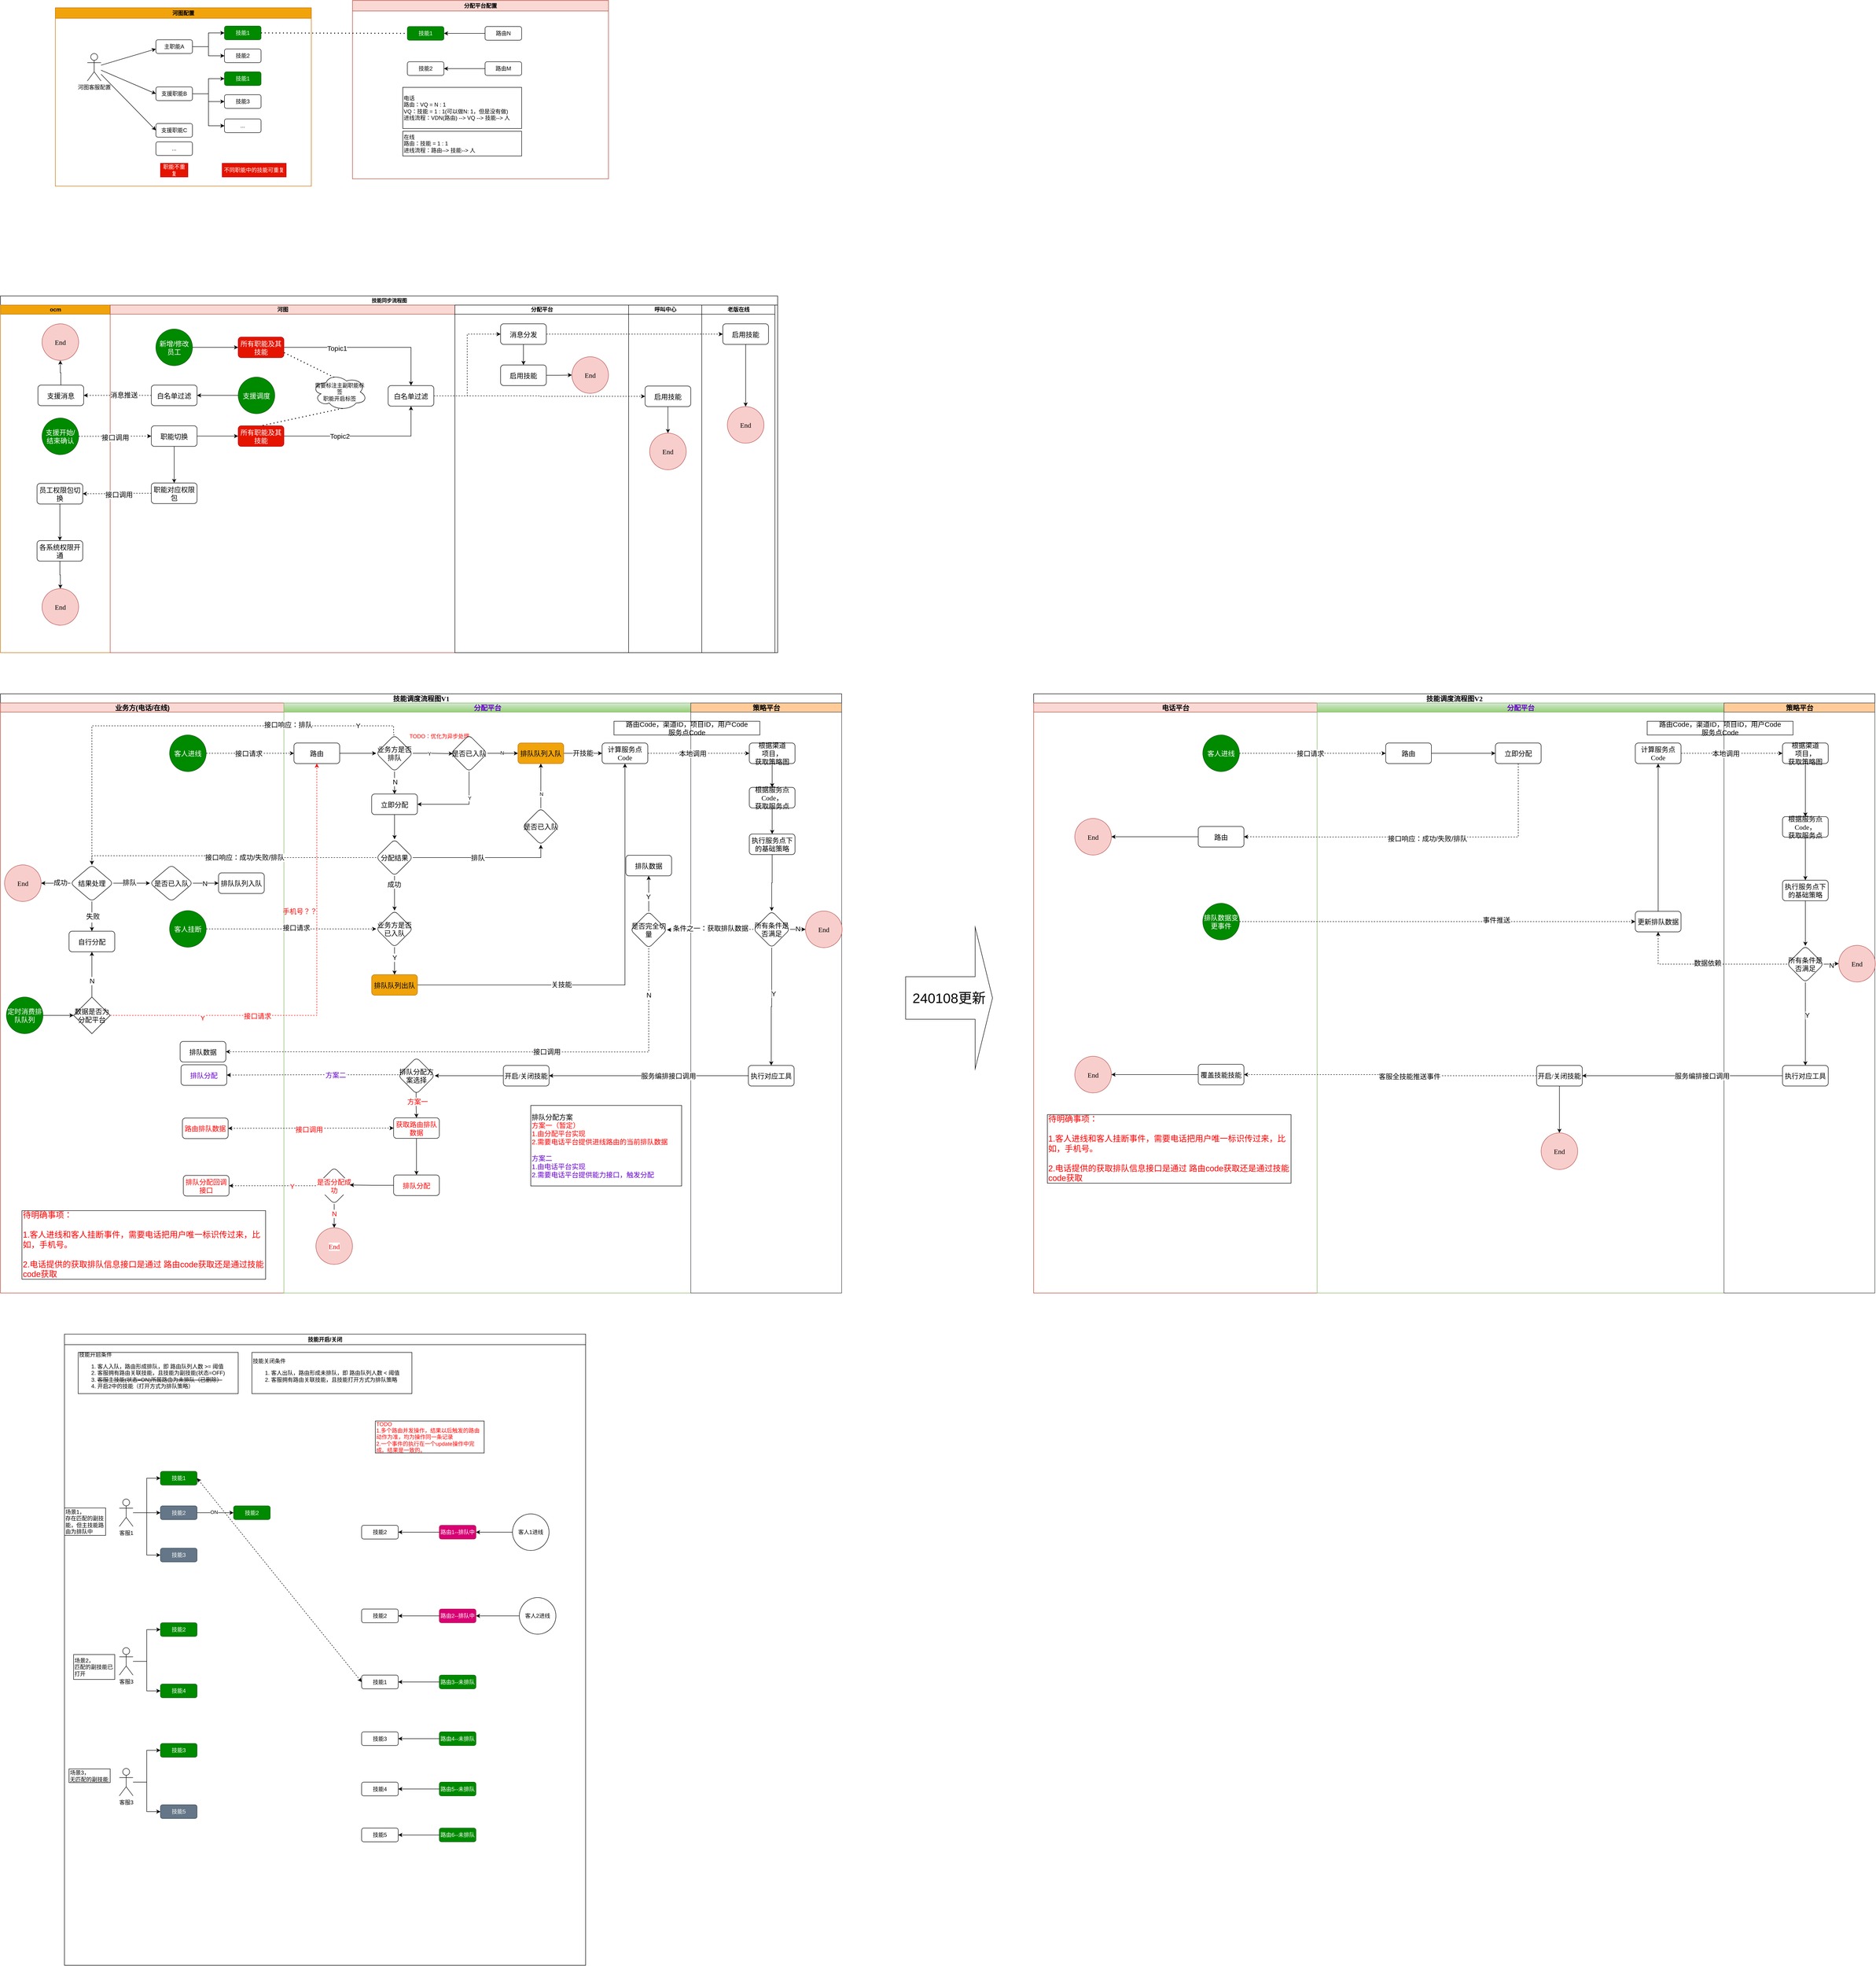 <mxfile version="22.1.16" type="github">
  <diagram name="Page-1" id="74e2e168-ea6b-b213-b513-2b3c1d86103e">
    <mxGraphModel dx="5736" dy="4214" grid="1" gridSize="10" guides="1" tooltips="1" connect="1" arrows="1" fold="1" page="1" pageScale="1" pageWidth="1100" pageHeight="850" background="none" math="0" shadow="0">
      <root>
        <mxCell id="0" />
        <mxCell id="1" parent="0" />
        <mxCell id="77e6c97f196da883-1" value="技能同步流程图" style="swimlane;html=1;childLayout=stackLayout;startSize=20;rounded=0;shadow=0;labelBackgroundColor=none;strokeWidth=1;fontFamily=Verdana;fontSize=11;align=center;" parent="1" vertex="1">
          <mxGeometry x="110" y="610" width="1700" height="780" as="geometry" />
        </mxCell>
        <mxCell id="77e6c97f196da883-2" value="ocm" style="swimlane;html=1;startSize=20;fontSize=12;fillColor=#f0a30a;fontColor=#000000;strokeColor=#BD7000;" parent="77e6c97f196da883-1" vertex="1">
          <mxGeometry y="20" width="240" height="760" as="geometry">
            <mxRectangle y="20" width="40" height="730" as="alternateBounds" />
          </mxGeometry>
        </mxCell>
        <mxCell id="qOMC9g4MwK-6u9oZ0a4g-301" value="End" style="ellipse;whiteSpace=wrap;html=1;fontSize=15;fontFamily=Verdana;rounded=1;shadow=0;labelBackgroundColor=none;strokeWidth=1;fillColor=#f8cecc;strokeColor=#b85450;" parent="77e6c97f196da883-2" vertex="1">
          <mxGeometry x="91" y="620" width="80" height="80" as="geometry" />
        </mxCell>
        <mxCell id="qOMC9g4MwK-6u9oZ0a4g-303" value="End" style="ellipse;whiteSpace=wrap;html=1;fontSize=15;fontFamily=Verdana;rounded=1;shadow=0;labelBackgroundColor=none;strokeWidth=1;fillColor=#f8cecc;strokeColor=#b85450;" parent="77e6c97f196da883-2" vertex="1">
          <mxGeometry x="91" y="41" width="80" height="80" as="geometry" />
        </mxCell>
        <mxCell id="qOMC9g4MwK-6u9oZ0a4g-305" value="支援开始/结束确认" style="ellipse;whiteSpace=wrap;html=1;aspect=fixed;fillColor=#008a00;fontColor=#ffffff;strokeColor=#005700;fontSize=15;" parent="77e6c97f196da883-2" vertex="1">
          <mxGeometry x="91" y="247" width="80" height="80" as="geometry" />
        </mxCell>
        <mxCell id="77e6c97f196da883-3" value="河图" style="swimlane;html=1;startSize=20;fillColor=#fad9d5;strokeColor=#ae4132;" parent="77e6c97f196da883-1" vertex="1">
          <mxGeometry x="240" y="20" width="754" height="760" as="geometry" />
        </mxCell>
        <mxCell id="qOMC9g4MwK-6u9oZ0a4g-63" value="支援消息" style="rounded=1;whiteSpace=wrap;html=1;shadow=0;labelBackgroundColor=none;strokeWidth=1;fontFamily=Verdana;fontSize=15;align=center;" parent="77e6c97f196da883-3" vertex="1">
          <mxGeometry x="-158" y="175" width="100" height="45" as="geometry" />
        </mxCell>
        <mxCell id="qOMC9g4MwK-6u9oZ0a4g-130" value="员工权限包切换" style="rounded=1;whiteSpace=wrap;html=1;shadow=0;labelBackgroundColor=none;strokeWidth=1;fontFamily=Verdana;fontSize=15;align=center;" parent="77e6c97f196da883-3" vertex="1">
          <mxGeometry x="-160" y="390" width="100" height="45" as="geometry" />
        </mxCell>
        <mxCell id="qOMC9g4MwK-6u9oZ0a4g-132" value="各系统权限开通" style="rounded=1;whiteSpace=wrap;html=1;shadow=0;labelBackgroundColor=none;strokeWidth=1;fontFamily=Verdana;fontSize=15;align=center;" parent="77e6c97f196da883-3" vertex="1">
          <mxGeometry x="-160" y="515" width="100" height="45" as="geometry" />
        </mxCell>
        <mxCell id="qOMC9g4MwK-6u9oZ0a4g-118" style="edgeStyle=orthogonalEdgeStyle;rounded=0;orthogonalLoop=1;jettySize=auto;html=1;entryX=0;entryY=0.5;entryDx=0;entryDy=0;fontSize=15;exitX=1;exitY=0.5;exitDx=0;exitDy=0;" parent="77e6c97f196da883-3" source="qOMC9g4MwK-6u9oZ0a4g-291" target="qOMC9g4MwK-6u9oZ0a4g-117" edge="1">
          <mxGeometry relative="1" as="geometry">
            <mxPoint x="190" y="92.5" as="sourcePoint" />
          </mxGeometry>
        </mxCell>
        <mxCell id="qOMC9g4MwK-6u9oZ0a4g-133" value="" style="edgeStyle=orthogonalEdgeStyle;rounded=0;orthogonalLoop=1;jettySize=auto;html=1;fontSize=15;" parent="77e6c97f196da883-3" source="qOMC9g4MwK-6u9oZ0a4g-130" target="qOMC9g4MwK-6u9oZ0a4g-132" edge="1">
          <mxGeometry relative="1" as="geometry" />
        </mxCell>
        <mxCell id="qOMC9g4MwK-6u9oZ0a4g-50" value="白名单过滤" style="rounded=1;whiteSpace=wrap;html=1;shadow=0;labelBackgroundColor=none;strokeWidth=1;fontFamily=Verdana;fontSize=15;align=center;" parent="77e6c97f196da883-3" vertex="1">
          <mxGeometry x="608" y="176" width="100" height="45" as="geometry" />
        </mxCell>
        <mxCell id="qOMC9g4MwK-6u9oZ0a4g-66" value="白名单过滤" style="rounded=1;whiteSpace=wrap;html=1;shadow=0;labelBackgroundColor=none;strokeWidth=1;fontFamily=Verdana;fontSize=15;align=center;" parent="77e6c97f196da883-3" vertex="1">
          <mxGeometry x="90" y="175" width="100" height="45" as="geometry" />
        </mxCell>
        <mxCell id="qOMC9g4MwK-6u9oZ0a4g-113" value="" style="edgeStyle=orthogonalEdgeStyle;rounded=0;orthogonalLoop=1;jettySize=auto;html=1;fontSize=15;" parent="77e6c97f196da883-3" source="qOMC9g4MwK-6u9oZ0a4g-72" target="qOMC9g4MwK-6u9oZ0a4g-112" edge="1">
          <mxGeometry relative="1" as="geometry" />
        </mxCell>
        <mxCell id="qOMC9g4MwK-6u9oZ0a4g-122" value="" style="edgeStyle=orthogonalEdgeStyle;rounded=0;orthogonalLoop=1;jettySize=auto;html=1;" parent="77e6c97f196da883-3" source="qOMC9g4MwK-6u9oZ0a4g-72" target="qOMC9g4MwK-6u9oZ0a4g-121" edge="1">
          <mxGeometry relative="1" as="geometry" />
        </mxCell>
        <mxCell id="qOMC9g4MwK-6u9oZ0a4g-72" value="职能切换" style="rounded=1;whiteSpace=wrap;html=1;shadow=0;labelBackgroundColor=none;strokeWidth=1;fontFamily=Verdana;fontSize=15;align=center;" parent="77e6c97f196da883-3" vertex="1">
          <mxGeometry x="90" y="264" width="100" height="45" as="geometry" />
        </mxCell>
        <mxCell id="qOMC9g4MwK-6u9oZ0a4g-114" style="edgeStyle=orthogonalEdgeStyle;rounded=0;orthogonalLoop=1;jettySize=auto;html=1;entryX=0.5;entryY=1;entryDx=0;entryDy=0;fontSize=15;" parent="77e6c97f196da883-3" source="qOMC9g4MwK-6u9oZ0a4g-112" target="qOMC9g4MwK-6u9oZ0a4g-50" edge="1">
          <mxGeometry relative="1" as="geometry" />
        </mxCell>
        <mxCell id="qOMC9g4MwK-6u9oZ0a4g-116" value="Topic2" style="edgeLabel;html=1;align=center;verticalAlign=middle;resizable=0;points=[];fontSize=15;" parent="qOMC9g4MwK-6u9oZ0a4g-114" vertex="1" connectable="0">
          <mxGeometry x="-0.29" y="1" relative="1" as="geometry">
            <mxPoint as="offset" />
          </mxGeometry>
        </mxCell>
        <mxCell id="qOMC9g4MwK-6u9oZ0a4g-112" value="所有职能及其技能" style="rounded=1;whiteSpace=wrap;html=1;shadow=0;labelBackgroundColor=none;strokeWidth=1;fontFamily=Verdana;fontSize=15;align=center;fillColor=#e51400;fontColor=#ffffff;strokeColor=#B20000;" parent="77e6c97f196da883-3" vertex="1">
          <mxGeometry x="280" y="264" width="100" height="45" as="geometry" />
        </mxCell>
        <mxCell id="qOMC9g4MwK-6u9oZ0a4g-119" style="edgeStyle=orthogonalEdgeStyle;rounded=0;orthogonalLoop=1;jettySize=auto;html=1;entryX=0.5;entryY=0;entryDx=0;entryDy=0;fontSize=15;" parent="77e6c97f196da883-3" source="qOMC9g4MwK-6u9oZ0a4g-117" target="qOMC9g4MwK-6u9oZ0a4g-50" edge="1">
          <mxGeometry relative="1" as="geometry" />
        </mxCell>
        <mxCell id="qOMC9g4MwK-6u9oZ0a4g-120" value="Topic1" style="edgeLabel;html=1;align=center;verticalAlign=middle;resizable=0;points=[];fontSize=15;" parent="qOMC9g4MwK-6u9oZ0a4g-119" vertex="1" connectable="0">
          <mxGeometry x="-0.358" y="-1" relative="1" as="geometry">
            <mxPoint as="offset" />
          </mxGeometry>
        </mxCell>
        <mxCell id="qOMC9g4MwK-6u9oZ0a4g-117" value="所有职能及其技能" style="rounded=1;whiteSpace=wrap;html=1;shadow=0;labelBackgroundColor=none;strokeWidth=1;fontFamily=Verdana;fontSize=15;align=center;fillColor=#e51400;fontColor=#ffffff;strokeColor=#B20000;" parent="77e6c97f196da883-3" vertex="1">
          <mxGeometry x="280" y="70" width="100" height="45" as="geometry" />
        </mxCell>
        <mxCell id="qOMC9g4MwK-6u9oZ0a4g-121" value="职能对应权限包" style="rounded=1;whiteSpace=wrap;html=1;shadow=0;labelBackgroundColor=none;strokeWidth=1;fontFamily=Verdana;fontSize=15;align=center;" parent="77e6c97f196da883-3" vertex="1">
          <mxGeometry x="90" y="389" width="100" height="45" as="geometry" />
        </mxCell>
        <mxCell id="qOMC9g4MwK-6u9oZ0a4g-68" style="edgeStyle=orthogonalEdgeStyle;rounded=0;orthogonalLoop=1;jettySize=auto;html=1;entryX=1;entryY=0.5;entryDx=0;entryDy=0;dashed=1;fontSize=15;" parent="77e6c97f196da883-3" source="qOMC9g4MwK-6u9oZ0a4g-66" target="qOMC9g4MwK-6u9oZ0a4g-63" edge="1">
          <mxGeometry relative="1" as="geometry" />
        </mxCell>
        <mxCell id="qOMC9g4MwK-6u9oZ0a4g-69" value="消息推送" style="edgeLabel;html=1;align=center;verticalAlign=middle;resizable=0;points=[];fontSize=15;" parent="qOMC9g4MwK-6u9oZ0a4g-68" vertex="1" connectable="0">
          <mxGeometry x="-0.186" y="-2" relative="1" as="geometry">
            <mxPoint as="offset" />
          </mxGeometry>
        </mxCell>
        <mxCell id="qOMC9g4MwK-6u9oZ0a4g-131" style="edgeStyle=orthogonalEdgeStyle;rounded=0;orthogonalLoop=1;jettySize=auto;html=1;entryX=1;entryY=0.5;entryDx=0;entryDy=0;dashed=1;fontSize=15;" parent="77e6c97f196da883-3" source="qOMC9g4MwK-6u9oZ0a4g-121" target="qOMC9g4MwK-6u9oZ0a4g-130" edge="1">
          <mxGeometry relative="1" as="geometry" />
        </mxCell>
        <mxCell id="qOMC9g4MwK-6u9oZ0a4g-134" value="接口调用" style="edgeLabel;html=1;align=center;verticalAlign=middle;resizable=0;points=[];fontSize=15;" parent="qOMC9g4MwK-6u9oZ0a4g-131" vertex="1" connectable="0">
          <mxGeometry x="-0.051" y="2" relative="1" as="geometry">
            <mxPoint as="offset" />
          </mxGeometry>
        </mxCell>
        <mxCell id="qOMC9g4MwK-6u9oZ0a4g-143" value="需要标注主副职能标签&lt;br style=&quot;border-color: var(--border-color);&quot;&gt;职能开启标签" style="ellipse;shape=cloud;whiteSpace=wrap;html=1;" parent="77e6c97f196da883-3" vertex="1">
          <mxGeometry x="442" y="150" width="120" height="80" as="geometry" />
        </mxCell>
        <mxCell id="qOMC9g4MwK-6u9oZ0a4g-144" value="" style="endArrow=none;dashed=1;html=1;dashPattern=1 3;strokeWidth=2;rounded=0;entryX=1;entryY=0.75;entryDx=0;entryDy=0;exitX=0.4;exitY=0.1;exitDx=0;exitDy=0;exitPerimeter=0;" parent="77e6c97f196da883-3" source="qOMC9g4MwK-6u9oZ0a4g-143" target="qOMC9g4MwK-6u9oZ0a4g-117" edge="1">
          <mxGeometry width="50" height="50" relative="1" as="geometry">
            <mxPoint x="292" y="210" as="sourcePoint" />
            <mxPoint x="342" y="160" as="targetPoint" />
          </mxGeometry>
        </mxCell>
        <mxCell id="qOMC9g4MwK-6u9oZ0a4g-145" value="" style="endArrow=none;dashed=1;html=1;dashPattern=1 3;strokeWidth=2;rounded=0;entryX=0.5;entryY=0;entryDx=0;entryDy=0;exitX=0.55;exitY=0.95;exitDx=0;exitDy=0;exitPerimeter=0;" parent="77e6c97f196da883-3" source="qOMC9g4MwK-6u9oZ0a4g-143" target="qOMC9g4MwK-6u9oZ0a4g-112" edge="1">
          <mxGeometry width="50" height="50" relative="1" as="geometry">
            <mxPoint x="472" y="274" as="sourcePoint" />
            <mxPoint x="362" y="220" as="targetPoint" />
          </mxGeometry>
        </mxCell>
        <mxCell id="qOMC9g4MwK-6u9oZ0a4g-291" value="新增/修改员工" style="ellipse;whiteSpace=wrap;html=1;aspect=fixed;fillColor=#008a00;fontColor=#ffffff;strokeColor=#005700;fontSize=15;" parent="77e6c97f196da883-3" vertex="1">
          <mxGeometry x="100" y="52.5" width="80" height="80" as="geometry" />
        </mxCell>
        <mxCell id="qOMC9g4MwK-6u9oZ0a4g-294" style="edgeStyle=orthogonalEdgeStyle;rounded=0;orthogonalLoop=1;jettySize=auto;html=1;entryX=1;entryY=0.5;entryDx=0;entryDy=0;" parent="77e6c97f196da883-3" source="qOMC9g4MwK-6u9oZ0a4g-293" target="qOMC9g4MwK-6u9oZ0a4g-66" edge="1">
          <mxGeometry relative="1" as="geometry" />
        </mxCell>
        <mxCell id="qOMC9g4MwK-6u9oZ0a4g-293" value="支援调度" style="ellipse;whiteSpace=wrap;html=1;aspect=fixed;fillColor=#008a00;fontColor=#ffffff;strokeColor=#005700;fontSize=15;" parent="77e6c97f196da883-3" vertex="1">
          <mxGeometry x="280" y="157.5" width="80" height="80" as="geometry" />
        </mxCell>
        <mxCell id="77e6c97f196da883-4" value="分配平台" style="swimlane;html=1;startSize=20;" parent="77e6c97f196da883-1" vertex="1">
          <mxGeometry x="994" y="20" width="380" height="760" as="geometry" />
        </mxCell>
        <mxCell id="qOMC9g4MwK-6u9oZ0a4g-138" value="" style="edgeStyle=orthogonalEdgeStyle;rounded=0;orthogonalLoop=1;jettySize=auto;html=1;" parent="77e6c97f196da883-4" source="qOMC9g4MwK-6u9oZ0a4g-135" target="qOMC9g4MwK-6u9oZ0a4g-137" edge="1">
          <mxGeometry relative="1" as="geometry" />
        </mxCell>
        <mxCell id="qOMC9g4MwK-6u9oZ0a4g-135" value="消息分发" style="rounded=1;whiteSpace=wrap;html=1;shadow=0;labelBackgroundColor=none;strokeWidth=1;fontFamily=Verdana;fontSize=15;align=center;" parent="77e6c97f196da883-4" vertex="1">
          <mxGeometry x="100" y="41" width="100" height="45" as="geometry" />
        </mxCell>
        <mxCell id="qOMC9g4MwK-6u9oZ0a4g-296" style="edgeStyle=orthogonalEdgeStyle;rounded=0;orthogonalLoop=1;jettySize=auto;html=1;entryX=0;entryY=0.5;entryDx=0;entryDy=0;" parent="77e6c97f196da883-4" source="qOMC9g4MwK-6u9oZ0a4g-137" target="qOMC9g4MwK-6u9oZ0a4g-295" edge="1">
          <mxGeometry relative="1" as="geometry" />
        </mxCell>
        <mxCell id="qOMC9g4MwK-6u9oZ0a4g-137" value="启用技能" style="rounded=1;whiteSpace=wrap;html=1;shadow=0;labelBackgroundColor=none;strokeWidth=1;fontFamily=Verdana;fontSize=15;align=center;" parent="77e6c97f196da883-4" vertex="1">
          <mxGeometry x="100" y="131" width="100" height="45" as="geometry" />
        </mxCell>
        <mxCell id="qOMC9g4MwK-6u9oZ0a4g-295" value="End" style="ellipse;whiteSpace=wrap;html=1;fontSize=15;fontFamily=Verdana;rounded=1;shadow=0;labelBackgroundColor=none;strokeWidth=1;fillColor=#f8cecc;strokeColor=#b85450;" parent="77e6c97f196da883-4" vertex="1">
          <mxGeometry x="256" y="113" width="80" height="80" as="geometry" />
        </mxCell>
        <mxCell id="qOMC9g4MwK-6u9oZ0a4g-52" value="呼叫中心" style="swimlane;html=1;startSize=20;" parent="77e6c97f196da883-1" vertex="1">
          <mxGeometry x="1374" y="20" width="160" height="760" as="geometry">
            <mxRectangle x="1110" y="20" width="40" height="730" as="alternateBounds" />
          </mxGeometry>
        </mxCell>
        <mxCell id="qOMC9g4MwK-6u9oZ0a4g-298" style="edgeStyle=orthogonalEdgeStyle;rounded=0;orthogonalLoop=1;jettySize=auto;html=1;entryX=0.5;entryY=0;entryDx=0;entryDy=0;" parent="qOMC9g4MwK-6u9oZ0a4g-52" source="qOMC9g4MwK-6u9oZ0a4g-150" target="qOMC9g4MwK-6u9oZ0a4g-297" edge="1">
          <mxGeometry relative="1" as="geometry" />
        </mxCell>
        <mxCell id="qOMC9g4MwK-6u9oZ0a4g-150" value="启用技能" style="rounded=1;whiteSpace=wrap;html=1;shadow=0;labelBackgroundColor=none;strokeWidth=1;fontFamily=Verdana;fontSize=15;align=center;" parent="qOMC9g4MwK-6u9oZ0a4g-52" vertex="1">
          <mxGeometry x="36" y="177" width="100" height="45" as="geometry" />
        </mxCell>
        <mxCell id="qOMC9g4MwK-6u9oZ0a4g-151" value="" style="edgeStyle=orthogonalEdgeStyle;rounded=0;orthogonalLoop=1;jettySize=auto;html=1;dashed=1;" parent="qOMC9g4MwK-6u9oZ0a4g-52" source="qOMC9g4MwK-6u9oZ0a4g-50" target="qOMC9g4MwK-6u9oZ0a4g-150" edge="1">
          <mxGeometry relative="1" as="geometry" />
        </mxCell>
        <mxCell id="qOMC9g4MwK-6u9oZ0a4g-297" value="End" style="ellipse;whiteSpace=wrap;html=1;fontSize=15;fontFamily=Verdana;rounded=1;shadow=0;labelBackgroundColor=none;strokeWidth=1;fillColor=#f8cecc;strokeColor=#b85450;" parent="qOMC9g4MwK-6u9oZ0a4g-52" vertex="1">
          <mxGeometry x="46" y="280" width="80" height="80" as="geometry" />
        </mxCell>
        <mxCell id="qOMC9g4MwK-6u9oZ0a4g-53" value="老版在线" style="swimlane;html=1;startSize=20;" parent="77e6c97f196da883-1" vertex="1">
          <mxGeometry x="1534" y="20" width="160" height="760" as="geometry">
            <mxRectangle x="1110" y="20" width="40" height="730" as="alternateBounds" />
          </mxGeometry>
        </mxCell>
        <mxCell id="qOMC9g4MwK-6u9oZ0a4g-300" style="edgeStyle=orthogonalEdgeStyle;rounded=0;orthogonalLoop=1;jettySize=auto;html=1;" parent="qOMC9g4MwK-6u9oZ0a4g-53" source="qOMC9g4MwK-6u9oZ0a4g-147" target="qOMC9g4MwK-6u9oZ0a4g-299" edge="1">
          <mxGeometry relative="1" as="geometry" />
        </mxCell>
        <mxCell id="qOMC9g4MwK-6u9oZ0a4g-147" value="启用技能" style="rounded=1;whiteSpace=wrap;html=1;shadow=0;labelBackgroundColor=none;strokeWidth=1;fontFamily=Verdana;fontSize=15;align=center;" parent="qOMC9g4MwK-6u9oZ0a4g-53" vertex="1">
          <mxGeometry x="46" y="41" width="100" height="45" as="geometry" />
        </mxCell>
        <mxCell id="qOMC9g4MwK-6u9oZ0a4g-299" value="End" style="ellipse;whiteSpace=wrap;html=1;fontSize=15;fontFamily=Verdana;rounded=1;shadow=0;labelBackgroundColor=none;strokeWidth=1;fillColor=#f8cecc;strokeColor=#b85450;" parent="qOMC9g4MwK-6u9oZ0a4g-53" vertex="1">
          <mxGeometry x="56" y="222" width="80" height="80" as="geometry" />
        </mxCell>
        <mxCell id="qOMC9g4MwK-6u9oZ0a4g-146" style="edgeStyle=orthogonalEdgeStyle;rounded=0;orthogonalLoop=1;jettySize=auto;html=1;entryX=0;entryY=0.5;entryDx=0;entryDy=0;dashed=1;" parent="77e6c97f196da883-1" source="qOMC9g4MwK-6u9oZ0a4g-50" target="qOMC9g4MwK-6u9oZ0a4g-135" edge="1">
          <mxGeometry relative="1" as="geometry" />
        </mxCell>
        <mxCell id="qOMC9g4MwK-6u9oZ0a4g-148" value="" style="edgeStyle=orthogonalEdgeStyle;rounded=0;orthogonalLoop=1;jettySize=auto;html=1;dashed=1;" parent="77e6c97f196da883-1" source="qOMC9g4MwK-6u9oZ0a4g-135" target="qOMC9g4MwK-6u9oZ0a4g-147" edge="1">
          <mxGeometry relative="1" as="geometry" />
        </mxCell>
        <mxCell id="qOMC9g4MwK-6u9oZ0a4g-302" style="edgeStyle=orthogonalEdgeStyle;rounded=0;orthogonalLoop=1;jettySize=auto;html=1;entryX=0.5;entryY=0;entryDx=0;entryDy=0;" parent="77e6c97f196da883-1" source="qOMC9g4MwK-6u9oZ0a4g-132" target="qOMC9g4MwK-6u9oZ0a4g-301" edge="1">
          <mxGeometry relative="1" as="geometry" />
        </mxCell>
        <mxCell id="qOMC9g4MwK-6u9oZ0a4g-304" style="edgeStyle=orthogonalEdgeStyle;rounded=0;orthogonalLoop=1;jettySize=auto;html=1;entryX=0.5;entryY=1;entryDx=0;entryDy=0;" parent="77e6c97f196da883-1" source="qOMC9g4MwK-6u9oZ0a4g-63" target="qOMC9g4MwK-6u9oZ0a4g-303" edge="1">
          <mxGeometry relative="1" as="geometry" />
        </mxCell>
        <mxCell id="qOMC9g4MwK-6u9oZ0a4g-73" value="" style="edgeStyle=orthogonalEdgeStyle;rounded=0;orthogonalLoop=1;jettySize=auto;html=1;dashed=1;fontSize=15;exitX=1;exitY=0.5;exitDx=0;exitDy=0;" parent="77e6c97f196da883-1" source="qOMC9g4MwK-6u9oZ0a4g-305" target="qOMC9g4MwK-6u9oZ0a4g-72" edge="1">
          <mxGeometry relative="1" as="geometry">
            <mxPoint x="200" y="340" as="sourcePoint" />
          </mxGeometry>
        </mxCell>
        <mxCell id="qOMC9g4MwK-6u9oZ0a4g-111" value="接口调用" style="edgeLabel;html=1;align=center;verticalAlign=middle;resizable=0;points=[];fontSize=15;" parent="qOMC9g4MwK-6u9oZ0a4g-73" vertex="1" connectable="0">
          <mxGeometry x="0.001" y="-2" relative="1" as="geometry">
            <mxPoint as="offset" />
          </mxGeometry>
        </mxCell>
        <mxCell id="qOMC9g4MwK-6u9oZ0a4g-1" value="河图客服配置" style="shape=umlActor;verticalLabelPosition=bottom;verticalAlign=top;html=1;outlineConnect=0;" parent="1" vertex="1">
          <mxGeometry x="300" y="80" width="30" height="60" as="geometry" />
        </mxCell>
        <mxCell id="qOMC9g4MwK-6u9oZ0a4g-4" value="" style="endArrow=classic;html=1;rounded=0;" parent="1" source="qOMC9g4MwK-6u9oZ0a4g-1" edge="1">
          <mxGeometry width="50" height="50" relative="1" as="geometry">
            <mxPoint x="400" y="120" as="sourcePoint" />
            <mxPoint x="450" y="70" as="targetPoint" />
          </mxGeometry>
        </mxCell>
        <mxCell id="qOMC9g4MwK-6u9oZ0a4g-6" value="" style="endArrow=classic;html=1;rounded=0;entryX=0;entryY=0.5;entryDx=0;entryDy=0;" parent="1" source="qOMC9g4MwK-6u9oZ0a4g-1" target="qOMC9g4MwK-6u9oZ0a4g-8" edge="1">
          <mxGeometry width="50" height="50" relative="1" as="geometry">
            <mxPoint x="340" y="116" as="sourcePoint" />
            <mxPoint x="450" y="140" as="targetPoint" />
          </mxGeometry>
        </mxCell>
        <mxCell id="qOMC9g4MwK-6u9oZ0a4g-14" value="" style="edgeStyle=orthogonalEdgeStyle;rounded=0;orthogonalLoop=1;jettySize=auto;html=1;" parent="1" source="qOMC9g4MwK-6u9oZ0a4g-7" target="qOMC9g4MwK-6u9oZ0a4g-13" edge="1">
          <mxGeometry relative="1" as="geometry" />
        </mxCell>
        <mxCell id="qOMC9g4MwK-6u9oZ0a4g-16" value="" style="edgeStyle=orthogonalEdgeStyle;rounded=0;orthogonalLoop=1;jettySize=auto;html=1;" parent="1" source="qOMC9g4MwK-6u9oZ0a4g-7" target="qOMC9g4MwK-6u9oZ0a4g-15" edge="1">
          <mxGeometry relative="1" as="geometry" />
        </mxCell>
        <mxCell id="qOMC9g4MwK-6u9oZ0a4g-7" value="主职能A" style="rounded=1;whiteSpace=wrap;html=1;" parent="1" vertex="1">
          <mxGeometry x="450" y="50" width="80" height="30" as="geometry" />
        </mxCell>
        <mxCell id="qOMC9g4MwK-6u9oZ0a4g-20" value="" style="edgeStyle=orthogonalEdgeStyle;rounded=0;orthogonalLoop=1;jettySize=auto;html=1;entryX=0;entryY=0.5;entryDx=0;entryDy=0;" parent="1" source="qOMC9g4MwK-6u9oZ0a4g-8" target="qOMC9g4MwK-6u9oZ0a4g-19" edge="1">
          <mxGeometry relative="1" as="geometry" />
        </mxCell>
        <mxCell id="qOMC9g4MwK-6u9oZ0a4g-28" style="edgeStyle=orthogonalEdgeStyle;rounded=0;orthogonalLoop=1;jettySize=auto;html=1;entryX=0;entryY=0.5;entryDx=0;entryDy=0;" parent="1" source="qOMC9g4MwK-6u9oZ0a4g-8" target="qOMC9g4MwK-6u9oZ0a4g-26" edge="1">
          <mxGeometry relative="1" as="geometry" />
        </mxCell>
        <mxCell id="qOMC9g4MwK-6u9oZ0a4g-8" value="支援职能B" style="rounded=1;whiteSpace=wrap;html=1;" parent="1" vertex="1">
          <mxGeometry x="450" y="153" width="80" height="30" as="geometry" />
        </mxCell>
        <mxCell id="qOMC9g4MwK-6u9oZ0a4g-9" value="支援职能C" style="rounded=1;whiteSpace=wrap;html=1;" parent="1" vertex="1">
          <mxGeometry x="450" y="233" width="80" height="30" as="geometry" />
        </mxCell>
        <mxCell id="qOMC9g4MwK-6u9oZ0a4g-10" value="" style="endArrow=classic;html=1;rounded=0;entryX=0;entryY=0.5;entryDx=0;entryDy=0;" parent="1" source="qOMC9g4MwK-6u9oZ0a4g-1" target="qOMC9g4MwK-6u9oZ0a4g-9" edge="1">
          <mxGeometry width="50" height="50" relative="1" as="geometry">
            <mxPoint x="330" y="150" as="sourcePoint" />
            <mxPoint x="450" y="177" as="targetPoint" />
          </mxGeometry>
        </mxCell>
        <mxCell id="qOMC9g4MwK-6u9oZ0a4g-11" value="..." style="rounded=1;whiteSpace=wrap;html=1;" parent="1" vertex="1">
          <mxGeometry x="450" y="273" width="80" height="30" as="geometry" />
        </mxCell>
        <mxCell id="qOMC9g4MwK-6u9oZ0a4g-13" value="技能1" style="rounded=1;whiteSpace=wrap;html=1;fillColor=#008a00;fontColor=#ffffff;strokeColor=#005700;" parent="1" vertex="1">
          <mxGeometry x="600" y="20" width="80" height="30" as="geometry" />
        </mxCell>
        <mxCell id="qOMC9g4MwK-6u9oZ0a4g-15" value="技能2" style="rounded=1;whiteSpace=wrap;html=1;" parent="1" vertex="1">
          <mxGeometry x="600" y="70" width="80" height="30" as="geometry" />
        </mxCell>
        <mxCell id="qOMC9g4MwK-6u9oZ0a4g-19" value="技能1" style="rounded=1;whiteSpace=wrap;html=1;fillColor=#008a00;fontColor=#ffffff;strokeColor=#005700;" parent="1" vertex="1">
          <mxGeometry x="600" y="120" width="80" height="30" as="geometry" />
        </mxCell>
        <mxCell id="qOMC9g4MwK-6u9oZ0a4g-23" value="技能3" style="rounded=1;whiteSpace=wrap;html=1;" parent="1" vertex="1">
          <mxGeometry x="600" y="170" width="80" height="30" as="geometry" />
        </mxCell>
        <mxCell id="qOMC9g4MwK-6u9oZ0a4g-25" style="edgeStyle=orthogonalEdgeStyle;rounded=0;orthogonalLoop=1;jettySize=auto;html=1;entryX=0;entryY=0.5;entryDx=0;entryDy=0;" parent="1" source="qOMC9g4MwK-6u9oZ0a4g-8" target="qOMC9g4MwK-6u9oZ0a4g-23" edge="1">
          <mxGeometry relative="1" as="geometry" />
        </mxCell>
        <mxCell id="qOMC9g4MwK-6u9oZ0a4g-26" value="..." style="rounded=1;whiteSpace=wrap;html=1;" parent="1" vertex="1">
          <mxGeometry x="600" y="223" width="80" height="30" as="geometry" />
        </mxCell>
        <mxCell id="qOMC9g4MwK-6u9oZ0a4g-29" value="职能不重复" style="text;html=1;strokeColor=#B20000;fillColor=#e51400;align=center;verticalAlign=middle;whiteSpace=wrap;rounded=0;fontColor=#ffffff;" parent="1" vertex="1">
          <mxGeometry x="460" y="320" width="60" height="30" as="geometry" />
        </mxCell>
        <mxCell id="qOMC9g4MwK-6u9oZ0a4g-47" value="河图配置" style="swimlane;whiteSpace=wrap;html=1;fillColor=#f0a30a;fontColor=#000000;strokeColor=#BD7000;" parent="1" vertex="1">
          <mxGeometry x="230" y="-20" width="560" height="390" as="geometry" />
        </mxCell>
        <mxCell id="qOMC9g4MwK-6u9oZ0a4g-30" value="不同职能中的技能可重复" style="text;html=1;strokeColor=#B20000;fillColor=#e51400;align=center;verticalAlign=middle;whiteSpace=wrap;rounded=0;fontColor=#ffffff;" parent="qOMC9g4MwK-6u9oZ0a4g-47" vertex="1">
          <mxGeometry x="365" y="340" width="140" height="30" as="geometry" />
        </mxCell>
        <mxCell id="qOMC9g4MwK-6u9oZ0a4g-48" value="分配平台配置" style="swimlane;whiteSpace=wrap;html=1;fillColor=#fad9d5;strokeColor=#ae4132;" parent="1" vertex="1">
          <mxGeometry x="880" y="-36" width="560" height="390" as="geometry" />
        </mxCell>
        <mxCell id="qOMC9g4MwK-6u9oZ0a4g-31" value="路由N" style="rounded=1;whiteSpace=wrap;html=1;" parent="qOMC9g4MwK-6u9oZ0a4g-48" vertex="1">
          <mxGeometry x="290" y="57" width="80" height="30" as="geometry" />
        </mxCell>
        <mxCell id="qOMC9g4MwK-6u9oZ0a4g-33" value="技能1" style="rounded=1;whiteSpace=wrap;html=1;fillColor=#008a00;fontColor=#ffffff;strokeColor=#005700;" parent="qOMC9g4MwK-6u9oZ0a4g-48" vertex="1">
          <mxGeometry x="120" y="57" width="80" height="30" as="geometry" />
        </mxCell>
        <mxCell id="qOMC9g4MwK-6u9oZ0a4g-35" style="edgeStyle=orthogonalEdgeStyle;rounded=0;orthogonalLoop=1;jettySize=auto;html=1;entryX=1;entryY=0.5;entryDx=0;entryDy=0;" parent="qOMC9g4MwK-6u9oZ0a4g-48" source="qOMC9g4MwK-6u9oZ0a4g-31" target="qOMC9g4MwK-6u9oZ0a4g-33" edge="1">
          <mxGeometry relative="1" as="geometry" />
        </mxCell>
        <mxCell id="qOMC9g4MwK-6u9oZ0a4g-42" value="路由M" style="rounded=1;whiteSpace=wrap;html=1;" parent="qOMC9g4MwK-6u9oZ0a4g-48" vertex="1">
          <mxGeometry x="290" y="134" width="80" height="30" as="geometry" />
        </mxCell>
        <mxCell id="qOMC9g4MwK-6u9oZ0a4g-44" value="技能2" style="rounded=1;whiteSpace=wrap;html=1;" parent="qOMC9g4MwK-6u9oZ0a4g-48" vertex="1">
          <mxGeometry x="120" y="134" width="80" height="30" as="geometry" />
        </mxCell>
        <mxCell id="qOMC9g4MwK-6u9oZ0a4g-41" style="edgeStyle=orthogonalEdgeStyle;rounded=0;orthogonalLoop=1;jettySize=auto;html=1;entryX=1;entryY=0.5;entryDx=0;entryDy=0;" parent="qOMC9g4MwK-6u9oZ0a4g-48" source="qOMC9g4MwK-6u9oZ0a4g-42" target="qOMC9g4MwK-6u9oZ0a4g-44" edge="1">
          <mxGeometry relative="1" as="geometry" />
        </mxCell>
        <mxCell id="qOMC9g4MwK-6u9oZ0a4g-514" value="电话 &lt;br&gt;路由：VQ = N : 1&lt;br&gt;VQ：技能 = 1 : 1(可以做N: 1，但是没有做)&lt;br&gt;进线流程：VDN(路由) --&amp;gt; VQ --&amp;gt; 技能--&amp;gt; 人" style="text;html=1;strokeColor=default;fillColor=none;align=left;verticalAlign=middle;whiteSpace=wrap;rounded=0;" parent="qOMC9g4MwK-6u9oZ0a4g-48" vertex="1">
          <mxGeometry x="110" y="190" width="260" height="90" as="geometry" />
        </mxCell>
        <mxCell id="qOMC9g4MwK-6u9oZ0a4g-515" value="在线&lt;br&gt;路由：技能 = 1 : 1&lt;br&gt;进线流程：路由--&amp;gt; 技能--&amp;gt; 人" style="text;html=1;strokeColor=default;fillColor=none;align=left;verticalAlign=middle;whiteSpace=wrap;rounded=0;" parent="qOMC9g4MwK-6u9oZ0a4g-48" vertex="1">
          <mxGeometry x="110" y="286" width="260" height="54" as="geometry" />
        </mxCell>
        <mxCell id="qOMC9g4MwK-6u9oZ0a4g-153" value="&lt;font style=&quot;font-size: 15px;&quot;&gt;技能调度流程图V1&lt;/font&gt;" style="swimlane;html=1;childLayout=stackLayout;startSize=20;rounded=0;shadow=0;labelBackgroundColor=none;strokeWidth=1;fontFamily=Verdana;fontSize=11;align=center;" parent="1" vertex="1">
          <mxGeometry x="110" y="1480" width="1840" height="1310" as="geometry" />
        </mxCell>
        <mxCell id="qOMC9g4MwK-6u9oZ0a4g-155" value="业务方(电话/在线)" style="swimlane;html=1;startSize=20;fillColor=#fad9d5;strokeColor=#ae4132;fontSize=15;" parent="qOMC9g4MwK-6u9oZ0a4g-153" vertex="1">
          <mxGeometry y="20" width="620" height="1290" as="geometry" />
        </mxCell>
        <mxCell id="qOMC9g4MwK-6u9oZ0a4g-201" value="客人进线" style="ellipse;whiteSpace=wrap;html=1;aspect=fixed;fillColor=#008a00;fontColor=#ffffff;strokeColor=#005700;fontSize=15;" parent="qOMC9g4MwK-6u9oZ0a4g-155" vertex="1">
          <mxGeometry x="370" y="70" width="80" height="80" as="geometry" />
        </mxCell>
        <mxCell id="qOMC9g4MwK-6u9oZ0a4g-285" value="" style="edgeStyle=orthogonalEdgeStyle;rounded=0;orthogonalLoop=1;jettySize=auto;html=1;entryX=0.5;entryY=0;entryDx=0;entryDy=0;fontSize=15;exitX=0.5;exitY=1;exitDx=0;exitDy=0;" parent="qOMC9g4MwK-6u9oZ0a4g-155" source="qOMC9g4MwK-6u9oZ0a4g-279" target="qOMC9g4MwK-6u9oZ0a4g-607" edge="1">
          <mxGeometry relative="1" as="geometry">
            <mxPoint x="193" y="504" as="targetPoint" />
          </mxGeometry>
        </mxCell>
        <mxCell id="qOMC9g4MwK-6u9oZ0a4g-286" value="N" style="edgeLabel;html=1;align=center;verticalAlign=middle;resizable=0;points=[];fontSize=15;" parent="qOMC9g4MwK-6u9oZ0a4g-285" vertex="1" connectable="0">
          <mxGeometry x="0.089" y="-1" relative="1" as="geometry">
            <mxPoint as="offset" />
          </mxGeometry>
        </mxCell>
        <mxCell id="qOMC9g4MwK-6u9oZ0a4g-606" value="失败" style="edgeLabel;html=1;align=center;verticalAlign=middle;resizable=0;points=[];fontSize=15;" parent="qOMC9g4MwK-6u9oZ0a4g-285" vertex="1" connectable="0">
          <mxGeometry x="0.006" y="2" relative="1" as="geometry">
            <mxPoint y="-1" as="offset" />
          </mxGeometry>
        </mxCell>
        <mxCell id="qOMC9g4MwK-6u9oZ0a4g-604" value="" style="edgeStyle=orthogonalEdgeStyle;rounded=0;orthogonalLoop=1;jettySize=auto;html=1;fontSize=15;" parent="qOMC9g4MwK-6u9oZ0a4g-155" source="qOMC9g4MwK-6u9oZ0a4g-279" target="qOMC9g4MwK-6u9oZ0a4g-603" edge="1">
          <mxGeometry relative="1" as="geometry" />
        </mxCell>
        <mxCell id="qOMC9g4MwK-6u9oZ0a4g-605" value="成功" style="edgeLabel;html=1;align=center;verticalAlign=middle;resizable=0;points=[];fontSize=15;" parent="qOMC9g4MwK-6u9oZ0a4g-604" vertex="1" connectable="0">
          <mxGeometry x="-0.295" y="-2" relative="1" as="geometry">
            <mxPoint as="offset" />
          </mxGeometry>
        </mxCell>
        <mxCell id="qOMC9g4MwK-6u9oZ0a4g-637" value="" style="edgeStyle=orthogonalEdgeStyle;rounded=0;orthogonalLoop=1;jettySize=auto;html=1;fontSize=15;" parent="qOMC9g4MwK-6u9oZ0a4g-155" source="qOMC9g4MwK-6u9oZ0a4g-279" target="qOMC9g4MwK-6u9oZ0a4g-636" edge="1">
          <mxGeometry relative="1" as="geometry" />
        </mxCell>
        <mxCell id="qOMC9g4MwK-6u9oZ0a4g-638" value="排队" style="edgeLabel;html=1;align=center;verticalAlign=middle;resizable=0;points=[];fontSize=15;" parent="qOMC9g4MwK-6u9oZ0a4g-637" vertex="1" connectable="0">
          <mxGeometry x="-0.122" y="2" relative="1" as="geometry">
            <mxPoint as="offset" />
          </mxGeometry>
        </mxCell>
        <mxCell id="qOMC9g4MwK-6u9oZ0a4g-279" value="结果处理" style="rhombus;whiteSpace=wrap;html=1;fontSize=15;fontFamily=Verdana;rounded=1;shadow=0;labelBackgroundColor=none;strokeWidth=1;" parent="qOMC9g4MwK-6u9oZ0a4g-155" vertex="1">
          <mxGeometry x="153" y="354" width="94" height="80" as="geometry" />
        </mxCell>
        <mxCell id="qOMC9g4MwK-6u9oZ0a4g-509" value="排队分配" style="rounded=1;whiteSpace=wrap;html=1;shadow=0;labelBackgroundColor=none;strokeWidth=1;fontFamily=Verdana;fontSize=15;align=center;fontColor=#6600cc;" parent="qOMC9g4MwK-6u9oZ0a4g-155" vertex="1">
          <mxGeometry x="395" y="791" width="100" height="45" as="geometry" />
        </mxCell>
        <mxCell id="qOMC9g4MwK-6u9oZ0a4g-228" value="排队数据" style="rounded=1;whiteSpace=wrap;html=1;shadow=0;labelBackgroundColor=none;strokeWidth=1;fontFamily=Verdana;fontSize=15;align=center;" parent="qOMC9g4MwK-6u9oZ0a4g-155" vertex="1">
          <mxGeometry x="393" y="740" width="100" height="45" as="geometry" />
        </mxCell>
        <mxCell id="qOMC9g4MwK-6u9oZ0a4g-603" value="End" style="ellipse;whiteSpace=wrap;html=1;fontSize=15;fontFamily=Verdana;rounded=1;shadow=0;labelBackgroundColor=none;strokeWidth=1;fillColor=#f8cecc;strokeColor=#b85450;" parent="qOMC9g4MwK-6u9oZ0a4g-155" vertex="1">
          <mxGeometry x="9" y="354" width="80" height="80" as="geometry" />
        </mxCell>
        <mxCell id="qOMC9g4MwK-6u9oZ0a4g-607" value="自行分配" style="rounded=1;whiteSpace=wrap;html=1;shadow=0;labelBackgroundColor=none;strokeWidth=1;fontFamily=Verdana;fontSize=15;align=center;" parent="qOMC9g4MwK-6u9oZ0a4g-155" vertex="1">
          <mxGeometry x="150" y="499" width="100" height="45" as="geometry" />
        </mxCell>
        <mxCell id="qOMC9g4MwK-6u9oZ0a4g-613" value="" style="edgeStyle=orthogonalEdgeStyle;rounded=0;orthogonalLoop=1;jettySize=auto;html=1;" parent="qOMC9g4MwK-6u9oZ0a4g-155" source="qOMC9g4MwK-6u9oZ0a4g-611" target="qOMC9g4MwK-6u9oZ0a4g-612" edge="1">
          <mxGeometry relative="1" as="geometry" />
        </mxCell>
        <mxCell id="qOMC9g4MwK-6u9oZ0a4g-611" value="定时消费排队队列" style="ellipse;whiteSpace=wrap;html=1;aspect=fixed;fillColor=#008a00;fontColor=#ffffff;strokeColor=#005700;fontSize=15;" parent="qOMC9g4MwK-6u9oZ0a4g-155" vertex="1">
          <mxGeometry x="13" y="643" width="80" height="80" as="geometry" />
        </mxCell>
        <mxCell id="qOMC9g4MwK-6u9oZ0a4g-650" style="edgeStyle=orthogonalEdgeStyle;rounded=0;orthogonalLoop=1;jettySize=auto;html=1;exitX=0.5;exitY=0;exitDx=0;exitDy=0;entryX=0.5;entryY=1;entryDx=0;entryDy=0;fontSize=15;" parent="qOMC9g4MwK-6u9oZ0a4g-155" source="qOMC9g4MwK-6u9oZ0a4g-612" target="qOMC9g4MwK-6u9oZ0a4g-607" edge="1">
          <mxGeometry relative="1" as="geometry" />
        </mxCell>
        <mxCell id="qOMC9g4MwK-6u9oZ0a4g-651" value="N" style="edgeLabel;html=1;align=center;verticalAlign=middle;resizable=0;points=[];fontSize=15;" parent="qOMC9g4MwK-6u9oZ0a4g-650" vertex="1" connectable="0">
          <mxGeometry x="-0.268" relative="1" as="geometry">
            <mxPoint as="offset" />
          </mxGeometry>
        </mxCell>
        <mxCell id="qOMC9g4MwK-6u9oZ0a4g-612" value="数据是否为分配平台" style="rhombus;whiteSpace=wrap;html=1;fontSize=15;" parent="qOMC9g4MwK-6u9oZ0a4g-155" vertex="1">
          <mxGeometry x="160" y="643" width="80" height="80" as="geometry" />
        </mxCell>
        <mxCell id="qOMC9g4MwK-6u9oZ0a4g-640" value="" style="edgeStyle=orthogonalEdgeStyle;rounded=0;orthogonalLoop=1;jettySize=auto;html=1;entryX=0;entryY=0.5;entryDx=0;entryDy=0;fontSize=15;" parent="qOMC9g4MwK-6u9oZ0a4g-155" source="qOMC9g4MwK-6u9oZ0a4g-636" target="qOMC9g4MwK-6u9oZ0a4g-641" edge="1">
          <mxGeometry relative="1" as="geometry">
            <mxPoint x="488.0" y="394" as="targetPoint" />
          </mxGeometry>
        </mxCell>
        <mxCell id="qOMC9g4MwK-6u9oZ0a4g-642" value="N" style="edgeLabel;html=1;align=center;verticalAlign=middle;resizable=0;points=[];fontSize=15;" parent="qOMC9g4MwK-6u9oZ0a4g-640" vertex="1" connectable="0">
          <mxGeometry x="-0.095" relative="1" as="geometry">
            <mxPoint as="offset" />
          </mxGeometry>
        </mxCell>
        <mxCell id="qOMC9g4MwK-6u9oZ0a4g-636" value="是否已入队" style="rhombus;whiteSpace=wrap;html=1;fontSize=15;fontFamily=Verdana;rounded=1;shadow=0;labelBackgroundColor=none;strokeWidth=1;" parent="qOMC9g4MwK-6u9oZ0a4g-155" vertex="1">
          <mxGeometry x="327" y="354" width="94" height="80" as="geometry" />
        </mxCell>
        <mxCell id="qOMC9g4MwK-6u9oZ0a4g-641" value="排队队列入队" style="rounded=1;whiteSpace=wrap;html=1;shadow=0;labelBackgroundColor=none;strokeWidth=1;fontFamily=Verdana;fontSize=15;align=center;" parent="qOMC9g4MwK-6u9oZ0a4g-155" vertex="1">
          <mxGeometry x="477" y="371.5" width="100" height="45" as="geometry" />
        </mxCell>
        <mxCell id="qOMC9g4MwK-6u9oZ0a4g-680" value="客人挂断" style="ellipse;whiteSpace=wrap;html=1;aspect=fixed;fillColor=#008a00;fontColor=#ffffff;strokeColor=#005700;fontSize=15;" parent="qOMC9g4MwK-6u9oZ0a4g-155" vertex="1">
          <mxGeometry x="370" y="454" width="80" height="80" as="geometry" />
        </mxCell>
        <mxCell id="qOMC9g4MwK-6u9oZ0a4g-690" value="待明确事项：&lt;br style=&quot;font-size: 18px;&quot;&gt;&lt;br style=&quot;font-size: 18px;&quot;&gt;1.客人进线和客人挂断事件，需要电话把用户唯一标识传过来，比如，手机号。&lt;br style=&quot;font-size: 18px;&quot;&gt;&amp;nbsp;&lt;br style=&quot;font-size: 18px;&quot;&gt;2.电话提供的获取排队信息接口是通过&amp;nbsp;路由code获取还是通过技能code获取" style="text;html=1;strokeColor=default;fillColor=none;align=left;verticalAlign=middle;whiteSpace=wrap;rounded=0;fontSize=18;fontColor=#FF0000;" parent="qOMC9g4MwK-6u9oZ0a4g-155" vertex="1">
          <mxGeometry x="47" y="1110" width="533" height="150" as="geometry" />
        </mxCell>
        <mxCell id="qOMC9g4MwK-6u9oZ0a4g-187" value="分配平台" style="swimlane;html=1;startSize=20;fillColor=#d5e8d4;fontSize=15;gradientColor=#97d077;strokeColor=#82b366;fontColor=#6600cc;" parent="qOMC9g4MwK-6u9oZ0a4g-153" vertex="1">
          <mxGeometry x="620" y="20" width="890" height="1290" as="geometry" />
        </mxCell>
        <mxCell id="qOMC9g4MwK-6u9oZ0a4g-245" value="" style="edgeStyle=orthogonalEdgeStyle;rounded=0;orthogonalLoop=1;jettySize=auto;html=1;entryX=0;entryY=0.5;entryDx=0;entryDy=0;fontSize=15;" parent="qOMC9g4MwK-6u9oZ0a4g-187" source="qOMC9g4MwK-6u9oZ0a4g-204" target="qOMC9g4MwK-6u9oZ0a4g-205" edge="1">
          <mxGeometry relative="1" as="geometry">
            <mxPoint x="202" y="110" as="targetPoint" />
          </mxGeometry>
        </mxCell>
        <mxCell id="qOMC9g4MwK-6u9oZ0a4g-204" value="路由" style="rounded=1;whiteSpace=wrap;html=1;shadow=0;labelBackgroundColor=none;strokeWidth=1;fontFamily=Verdana;fontSize=15;align=center;" parent="qOMC9g4MwK-6u9oZ0a4g-187" vertex="1">
          <mxGeometry x="22" y="87.5" width="100" height="45" as="geometry" />
        </mxCell>
        <mxCell id="qOMC9g4MwK-6u9oZ0a4g-237" value="" style="edgeStyle=orthogonalEdgeStyle;rounded=0;orthogonalLoop=1;jettySize=auto;html=1;entryX=0.5;entryY=0;entryDx=0;entryDy=0;fontSize=15;" parent="qOMC9g4MwK-6u9oZ0a4g-187" source="qOMC9g4MwK-6u9oZ0a4g-205" target="qOMC9g4MwK-6u9oZ0a4g-258" edge="1">
          <mxGeometry relative="1" as="geometry">
            <mxPoint x="242" y="192" as="targetPoint" />
          </mxGeometry>
        </mxCell>
        <mxCell id="qOMC9g4MwK-6u9oZ0a4g-238" value="N" style="edgeLabel;html=1;align=center;verticalAlign=middle;resizable=0;points=[];fontSize=15;" parent="qOMC9g4MwK-6u9oZ0a4g-237" vertex="1" connectable="0">
          <mxGeometry x="-0.111" y="1" relative="1" as="geometry">
            <mxPoint as="offset" />
          </mxGeometry>
        </mxCell>
        <mxCell id="qOMC9g4MwK-6u9oZ0a4g-205" value="业务方是否排队" style="rhombus;whiteSpace=wrap;html=1;fontSize=15;fontFamily=Verdana;rounded=1;shadow=0;labelBackgroundColor=none;strokeWidth=1;" parent="qOMC9g4MwK-6u9oZ0a4g-187" vertex="1">
          <mxGeometry x="202" y="70" width="80" height="80" as="geometry" />
        </mxCell>
        <mxCell id="qOMC9g4MwK-6u9oZ0a4g-218" value="计算服务点Code" style="rounded=1;whiteSpace=wrap;html=1;shadow=0;labelBackgroundColor=none;strokeWidth=1;fontFamily=Verdana;fontSize=15;align=center;" parent="qOMC9g4MwK-6u9oZ0a4g-187" vertex="1">
          <mxGeometry x="696" y="87.5" width="100" height="45" as="geometry" />
        </mxCell>
        <mxCell id="qOMC9g4MwK-6u9oZ0a4g-493" style="edgeStyle=orthogonalEdgeStyle;rounded=0;orthogonalLoop=1;jettySize=auto;html=1;entryX=1;entryY=0.5;entryDx=0;entryDy=0;" parent="qOMC9g4MwK-6u9oZ0a4g-187" source="qOMC9g4MwK-6u9oZ0a4g-223" target="qOMC9g4MwK-6u9oZ0a4g-503" edge="1">
          <mxGeometry relative="1" as="geometry">
            <mxPoint x="299" y="815" as="targetPoint" />
          </mxGeometry>
        </mxCell>
        <mxCell id="qOMC9g4MwK-6u9oZ0a4g-223" value="开启/关闭技能" style="rounded=1;whiteSpace=wrap;html=1;shadow=0;labelBackgroundColor=none;strokeWidth=1;fontFamily=Verdana;fontSize=15;align=center;" parent="qOMC9g4MwK-6u9oZ0a4g-187" vertex="1">
          <mxGeometry x="480" y="792.5" width="100" height="45" as="geometry" />
        </mxCell>
        <mxCell id="qOMC9g4MwK-6u9oZ0a4g-240" value="" style="edgeStyle=orthogonalEdgeStyle;rounded=0;orthogonalLoop=1;jettySize=auto;html=1;exitX=0.5;exitY=1;exitDx=0;exitDy=0;fontSize=15;" parent="qOMC9g4MwK-6u9oZ0a4g-187" source="qOMC9g4MwK-6u9oZ0a4g-258" target="qOMC9g4MwK-6u9oZ0a4g-239" edge="1">
          <mxGeometry relative="1" as="geometry">
            <mxPoint x="242" y="252" as="sourcePoint" />
          </mxGeometry>
        </mxCell>
        <mxCell id="qOMC9g4MwK-6u9oZ0a4g-653" style="edgeStyle=orthogonalEdgeStyle;rounded=0;orthogonalLoop=1;jettySize=auto;html=1;entryX=0.5;entryY=1;entryDx=0;entryDy=0;" parent="qOMC9g4MwK-6u9oZ0a4g-187" source="qOMC9g4MwK-6u9oZ0a4g-239" target="qOMC9g4MwK-6u9oZ0a4g-674" edge="1">
          <mxGeometry relative="1" as="geometry">
            <mxPoint x="452" y="190" as="targetPoint" />
          </mxGeometry>
        </mxCell>
        <mxCell id="qOMC9g4MwK-6u9oZ0a4g-654" value="排队" style="edgeLabel;html=1;align=center;verticalAlign=middle;resizable=0;points=[];fontSize=15;" parent="qOMC9g4MwK-6u9oZ0a4g-653" vertex="1" connectable="0">
          <mxGeometry x="-0.081" relative="1" as="geometry">
            <mxPoint as="offset" />
          </mxGeometry>
        </mxCell>
        <mxCell id="qOMC9g4MwK-6u9oZ0a4g-662" value="" style="edgeStyle=orthogonalEdgeStyle;rounded=0;orthogonalLoop=1;jettySize=auto;html=1;fontSize=15;" parent="qOMC9g4MwK-6u9oZ0a4g-187" source="qOMC9g4MwK-6u9oZ0a4g-239" target="qOMC9g4MwK-6u9oZ0a4g-661" edge="1">
          <mxGeometry relative="1" as="geometry" />
        </mxCell>
        <mxCell id="qOMC9g4MwK-6u9oZ0a4g-663" value="成功" style="edgeLabel;html=1;align=center;verticalAlign=middle;resizable=0;points=[];fontSize=15;" parent="qOMC9g4MwK-6u9oZ0a4g-662" vertex="1" connectable="0">
          <mxGeometry x="-0.525" y="-1" relative="1" as="geometry">
            <mxPoint as="offset" />
          </mxGeometry>
        </mxCell>
        <mxCell id="qOMC9g4MwK-6u9oZ0a4g-239" value="分配结果" style="rhombus;whiteSpace=wrap;html=1;fontSize=15;fontFamily=Verdana;rounded=1;shadow=0;labelBackgroundColor=none;strokeWidth=1;" parent="qOMC9g4MwK-6u9oZ0a4g-187" vertex="1">
          <mxGeometry x="202" y="298" width="80" height="80" as="geometry" />
        </mxCell>
        <mxCell id="qOMC9g4MwK-6u9oZ0a4g-249" style="edgeStyle=orthogonalEdgeStyle;rounded=0;orthogonalLoop=1;jettySize=auto;html=1;entryX=0;entryY=0.5;entryDx=0;entryDy=0;fontSize=15;" parent="qOMC9g4MwK-6u9oZ0a4g-187" source="qOMC9g4MwK-6u9oZ0a4g-248" target="qOMC9g4MwK-6u9oZ0a4g-218" edge="1">
          <mxGeometry relative="1" as="geometry" />
        </mxCell>
        <mxCell id="qOMC9g4MwK-6u9oZ0a4g-686" value="开技能" style="edgeLabel;html=1;align=center;verticalAlign=middle;resizable=0;points=[];fontSize=15;" parent="qOMC9g4MwK-6u9oZ0a4g-249" vertex="1" connectable="0">
          <mxGeometry x="-0.012" y="1" relative="1" as="geometry">
            <mxPoint as="offset" />
          </mxGeometry>
        </mxCell>
        <mxCell id="qOMC9g4MwK-6u9oZ0a4g-248" value="排队队列入队" style="rounded=1;whiteSpace=wrap;html=1;shadow=0;labelBackgroundColor=none;strokeWidth=1;fontFamily=Verdana;fontSize=15;align=center;fillColor=#f0a30a;fontColor=#000000;strokeColor=#BD7000;" parent="qOMC9g4MwK-6u9oZ0a4g-187" vertex="1">
          <mxGeometry x="512" y="87.5" width="100" height="45" as="geometry" />
        </mxCell>
        <mxCell id="qOMC9g4MwK-6u9oZ0a4g-258" value="立即分配" style="rounded=1;whiteSpace=wrap;html=1;shadow=0;labelBackgroundColor=none;strokeWidth=1;fontFamily=Verdana;fontSize=15;align=center;" parent="qOMC9g4MwK-6u9oZ0a4g-187" vertex="1">
          <mxGeometry x="192" y="199" width="100" height="45" as="geometry" />
        </mxCell>
        <mxCell id="qOMC9g4MwK-6u9oZ0a4g-290" value="排队分配方案&lt;br&gt;&lt;font color=&quot;#ff0000&quot;&gt;方案一（暂定）&lt;br&gt;1.由分配平台实现&lt;br&gt;2.需要电话平台提供进线路由的当前排队数据&lt;/font&gt;&lt;br&gt;&lt;br&gt;&lt;font color=&quot;#6600cc&quot;&gt;方案二&lt;br&gt;1.由电话平台实现&lt;br&gt;2.需要电话平台提供能力接口，触发分配&lt;/font&gt;" style="text;html=1;strokeColor=default;fillColor=none;align=left;verticalAlign=middle;whiteSpace=wrap;rounded=0;fontSize=15;" parent="qOMC9g4MwK-6u9oZ0a4g-187" vertex="1">
          <mxGeometry x="540" y="880" width="330" height="176" as="geometry" />
        </mxCell>
        <mxCell id="qOMC9g4MwK-6u9oZ0a4g-270" value="排队分配回调接口" style="rounded=1;whiteSpace=wrap;html=1;shadow=0;labelBackgroundColor=#FFFFFF;strokeWidth=1;fontFamily=Verdana;fontSize=15;align=center;fontColor=#FF0000;" parent="qOMC9g4MwK-6u9oZ0a4g-187" vertex="1">
          <mxGeometry x="-220" y="1033" width="100" height="45" as="geometry" />
        </mxCell>
        <mxCell id="qOMC9g4MwK-6u9oZ0a4g-495" value="路由排队数据" style="rounded=1;whiteSpace=wrap;html=1;shadow=0;labelBackgroundColor=#FFFFFF;strokeWidth=1;fontFamily=Verdana;fontSize=15;align=center;fontColor=#FF0000;" parent="qOMC9g4MwK-6u9oZ0a4g-187" vertex="1">
          <mxGeometry x="-222" y="907.5" width="100" height="45" as="geometry" />
        </mxCell>
        <mxCell id="qOMC9g4MwK-6u9oZ0a4g-500" value="" style="edgeStyle=orthogonalEdgeStyle;rounded=0;orthogonalLoop=1;jettySize=auto;html=1;fontSize=15;" parent="qOMC9g4MwK-6u9oZ0a4g-187" source="qOMC9g4MwK-6u9oZ0a4g-265" target="qOMC9g4MwK-6u9oZ0a4g-499" edge="1">
          <mxGeometry relative="1" as="geometry" />
        </mxCell>
        <mxCell id="qOMC9g4MwK-6u9oZ0a4g-265" value="获取路由排队数据" style="rounded=1;whiteSpace=wrap;html=1;shadow=0;labelBackgroundColor=#FFFFFF;strokeWidth=1;fontFamily=Verdana;fontSize=15;align=center;fontColor=#FF0000;" parent="qOMC9g4MwK-6u9oZ0a4g-187" vertex="1">
          <mxGeometry x="240" y="907" width="100" height="45" as="geometry" />
        </mxCell>
        <mxCell id="qOMC9g4MwK-6u9oZ0a4g-276" value="" style="edgeStyle=orthogonalEdgeStyle;rounded=0;orthogonalLoop=1;jettySize=auto;html=1;fontSize=15;labelBackgroundColor=#FFFFFF;fontColor=#FF0000;" parent="qOMC9g4MwK-6u9oZ0a4g-187" source="qOMC9g4MwK-6u9oZ0a4g-267" target="qOMC9g4MwK-6u9oZ0a4g-275" edge="1">
          <mxGeometry relative="1" as="geometry" />
        </mxCell>
        <mxCell id="qOMC9g4MwK-6u9oZ0a4g-277" value="N" style="edgeLabel;html=1;align=center;verticalAlign=middle;resizable=0;points=[];fontSize=15;labelBackgroundColor=#FFFFFF;fontColor=#FF0000;" parent="qOMC9g4MwK-6u9oZ0a4g-276" vertex="1" connectable="0">
          <mxGeometry x="-0.233" relative="1" as="geometry">
            <mxPoint as="offset" />
          </mxGeometry>
        </mxCell>
        <mxCell id="qOMC9g4MwK-6u9oZ0a4g-267" value="是否分配成功" style="rhombus;whiteSpace=wrap;html=1;fontSize=15;fontFamily=Verdana;rounded=1;shadow=0;labelBackgroundColor=#FFFFFF;strokeWidth=1;fontColor=#FF0000;" parent="qOMC9g4MwK-6u9oZ0a4g-187" vertex="1">
          <mxGeometry x="70" y="1015.5" width="80" height="80" as="geometry" />
        </mxCell>
        <mxCell id="qOMC9g4MwK-6u9oZ0a4g-275" value="End" style="ellipse;whiteSpace=wrap;html=1;fontSize=15;fontFamily=Verdana;rounded=1;shadow=0;labelBackgroundColor=#FFFFFF;strokeWidth=1;fillColor=#f8cecc;strokeColor=#b85450;fontColor=#FF0000;" parent="qOMC9g4MwK-6u9oZ0a4g-187" vertex="1">
          <mxGeometry x="70" y="1147.5" width="80" height="80" as="geometry" />
        </mxCell>
        <mxCell id="qOMC9g4MwK-6u9oZ0a4g-499" value="排队分配" style="rounded=1;whiteSpace=wrap;html=1;shadow=0;labelBackgroundColor=#FFFFFF;strokeWidth=1;fontFamily=Verdana;fontSize=15;align=center;fontColor=#FF0000;" parent="qOMC9g4MwK-6u9oZ0a4g-187" vertex="1">
          <mxGeometry x="240" y="1032" width="100" height="45" as="geometry" />
        </mxCell>
        <mxCell id="qOMC9g4MwK-6u9oZ0a4g-501" style="edgeStyle=orthogonalEdgeStyle;rounded=0;orthogonalLoop=1;jettySize=auto;html=1;entryX=0.927;entryY=0.48;entryDx=0;entryDy=0;entryPerimeter=0;fontSize=15;" parent="qOMC9g4MwK-6u9oZ0a4g-187" source="qOMC9g4MwK-6u9oZ0a4g-499" target="qOMC9g4MwK-6u9oZ0a4g-267" edge="1">
          <mxGeometry relative="1" as="geometry" />
        </mxCell>
        <mxCell id="qOMC9g4MwK-6u9oZ0a4g-273" style="edgeStyle=orthogonalEdgeStyle;rounded=0;orthogonalLoop=1;jettySize=auto;html=1;entryX=1;entryY=0.5;entryDx=0;entryDy=0;dashed=1;fontSize=15;labelBackgroundColor=#FFFFFF;fontColor=#FF0000;" parent="qOMC9g4MwK-6u9oZ0a4g-187" source="qOMC9g4MwK-6u9oZ0a4g-267" target="qOMC9g4MwK-6u9oZ0a4g-270" edge="1">
          <mxGeometry relative="1" as="geometry" />
        </mxCell>
        <mxCell id="qOMC9g4MwK-6u9oZ0a4g-274" value="Y" style="edgeLabel;html=1;align=center;verticalAlign=middle;resizable=0;points=[];fontSize=15;labelBackgroundColor=#FFFFFF;fontColor=#FF0000;" parent="qOMC9g4MwK-6u9oZ0a4g-273" vertex="1" connectable="0">
          <mxGeometry x="-0.455" relative="1" as="geometry">
            <mxPoint as="offset" />
          </mxGeometry>
        </mxCell>
        <mxCell id="qOMC9g4MwK-6u9oZ0a4g-497" value="" style="endArrow=classic;startArrow=classic;html=1;rounded=0;entryX=0;entryY=0.5;entryDx=0;entryDy=0;exitX=1;exitY=0.5;exitDx=0;exitDy=0;dashed=1;" parent="qOMC9g4MwK-6u9oZ0a4g-187" source="qOMC9g4MwK-6u9oZ0a4g-495" target="qOMC9g4MwK-6u9oZ0a4g-265" edge="1">
          <mxGeometry width="50" height="50" relative="1" as="geometry">
            <mxPoint x="70" y="941.5" as="sourcePoint" />
            <mxPoint x="120" y="891.5" as="targetPoint" />
          </mxGeometry>
        </mxCell>
        <mxCell id="qOMC9g4MwK-6u9oZ0a4g-498" value="接口调用" style="edgeLabel;html=1;align=center;verticalAlign=middle;resizable=0;points=[];fontSize=15;fontColor=#FF0000;" parent="qOMC9g4MwK-6u9oZ0a4g-497" vertex="1" connectable="0">
          <mxGeometry x="-0.021" y="-2" relative="1" as="geometry">
            <mxPoint as="offset" />
          </mxGeometry>
        </mxCell>
        <mxCell id="qOMC9g4MwK-6u9oZ0a4g-506" style="edgeStyle=orthogonalEdgeStyle;rounded=0;orthogonalLoop=1;jettySize=auto;html=1;entryX=0.5;entryY=0;entryDx=0;entryDy=0;fontSize=15;exitX=0.49;exitY=0.946;exitDx=0;exitDy=0;exitPerimeter=0;" parent="qOMC9g4MwK-6u9oZ0a4g-187" source="qOMC9g4MwK-6u9oZ0a4g-503" target="qOMC9g4MwK-6u9oZ0a4g-265" edge="1">
          <mxGeometry relative="1" as="geometry">
            <mxPoint x="290" y="855" as="sourcePoint" />
          </mxGeometry>
        </mxCell>
        <mxCell id="qOMC9g4MwK-6u9oZ0a4g-508" value="方案一" style="edgeLabel;html=1;align=center;verticalAlign=middle;resizable=0;points=[];fontSize=15;fontColor=#FF0000;" parent="qOMC9g4MwK-6u9oZ0a4g-506" vertex="1" connectable="0">
          <mxGeometry x="-0.306" y="3" relative="1" as="geometry">
            <mxPoint as="offset" />
          </mxGeometry>
        </mxCell>
        <mxCell id="qOMC9g4MwK-6u9oZ0a4g-503" value="排队分配方案选择" style="rhombus;whiteSpace=wrap;html=1;fontSize=15;fontFamily=Verdana;rounded=1;shadow=0;labelBackgroundColor=none;strokeWidth=1;" parent="qOMC9g4MwK-6u9oZ0a4g-187" vertex="1">
          <mxGeometry x="250" y="775" width="80" height="80" as="geometry" />
        </mxCell>
        <mxCell id="qOMC9g4MwK-6u9oZ0a4g-521" value="" style="edgeStyle=orthogonalEdgeStyle;rounded=0;orthogonalLoop=1;jettySize=auto;html=1;entryX=0.5;entryY=1;entryDx=0;entryDy=0;fontSize=15;" parent="qOMC9g4MwK-6u9oZ0a4g-187" source="qOMC9g4MwK-6u9oZ0a4g-516" target="qOMC9g4MwK-6u9oZ0a4g-524" edge="1">
          <mxGeometry relative="1" as="geometry">
            <mxPoint x="698" y="496" as="targetPoint" />
          </mxGeometry>
        </mxCell>
        <mxCell id="qOMC9g4MwK-6u9oZ0a4g-525" value="Y" style="edgeLabel;html=1;align=center;verticalAlign=middle;resizable=0;points=[];fontSize=15;" parent="qOMC9g4MwK-6u9oZ0a4g-521" vertex="1" connectable="0">
          <mxGeometry x="-0.143" y="1" relative="1" as="geometry">
            <mxPoint as="offset" />
          </mxGeometry>
        </mxCell>
        <mxCell id="qOMC9g4MwK-6u9oZ0a4g-516" value="是否完全切量" style="rhombus;whiteSpace=wrap;html=1;fontSize=15;fontFamily=Verdana;rounded=1;shadow=0;labelBackgroundColor=none;strokeWidth=1;" parent="qOMC9g4MwK-6u9oZ0a4g-187" vertex="1">
          <mxGeometry x="758" y="456" width="80" height="80" as="geometry" />
        </mxCell>
        <mxCell id="qOMC9g4MwK-6u9oZ0a4g-524" value="排队数据" style="rounded=1;whiteSpace=wrap;html=1;shadow=0;labelBackgroundColor=none;strokeWidth=1;fontFamily=Verdana;fontSize=15;align=center;" parent="qOMC9g4MwK-6u9oZ0a4g-187" vertex="1">
          <mxGeometry x="748" y="333" width="100" height="45" as="geometry" />
        </mxCell>
        <mxCell id="qOMC9g4MwK-6u9oZ0a4g-587" value="TODO：优化为异步处理" style="text;html=1;strokeColor=none;fillColor=none;align=center;verticalAlign=middle;whiteSpace=wrap;rounded=0;fontColor=#FF0000;" parent="qOMC9g4MwK-6u9oZ0a4g-187" vertex="1">
          <mxGeometry x="260" y="57.5" width="160" height="30" as="geometry" />
        </mxCell>
        <mxCell id="qOMC9g4MwK-6u9oZ0a4g-685" style="edgeStyle=orthogonalEdgeStyle;rounded=0;orthogonalLoop=1;jettySize=auto;html=1;entryX=0.5;entryY=1;entryDx=0;entryDy=0;" parent="qOMC9g4MwK-6u9oZ0a4g-187" source="qOMC9g4MwK-6u9oZ0a4g-591" target="qOMC9g4MwK-6u9oZ0a4g-218" edge="1">
          <mxGeometry relative="1" as="geometry" />
        </mxCell>
        <mxCell id="qOMC9g4MwK-6u9oZ0a4g-687" value="关技能" style="edgeLabel;html=1;align=center;verticalAlign=middle;resizable=0;points=[];fontSize=15;" parent="qOMC9g4MwK-6u9oZ0a4g-685" vertex="1" connectable="0">
          <mxGeometry x="-0.328" y="3" relative="1" as="geometry">
            <mxPoint y="1" as="offset" />
          </mxGeometry>
        </mxCell>
        <mxCell id="qOMC9g4MwK-6u9oZ0a4g-591" value="排队队列出队" style="rounded=1;whiteSpace=wrap;html=1;shadow=0;labelBackgroundColor=none;strokeWidth=1;fontFamily=Verdana;fontSize=15;align=center;fillColor=#f0a30a;fontColor=#000000;strokeColor=#BD7000;" parent="qOMC9g4MwK-6u9oZ0a4g-187" vertex="1">
          <mxGeometry x="192" y="594" width="100" height="45" as="geometry" />
        </mxCell>
        <mxCell id="qOMC9g4MwK-6u9oZ0a4g-657" style="edgeStyle=orthogonalEdgeStyle;rounded=0;orthogonalLoop=1;jettySize=auto;html=1;entryX=0;entryY=0.5;entryDx=0;entryDy=0;" parent="qOMC9g4MwK-6u9oZ0a4g-187" source="qOMC9g4MwK-6u9oZ0a4g-652" target="qOMC9g4MwK-6u9oZ0a4g-248" edge="1">
          <mxGeometry relative="1" as="geometry" />
        </mxCell>
        <mxCell id="qOMC9g4MwK-6u9oZ0a4g-658" value="N" style="edgeLabel;html=1;align=center;verticalAlign=middle;resizable=0;points=[];" parent="qOMC9g4MwK-6u9oZ0a4g-657" vertex="1" connectable="0">
          <mxGeometry x="-0.061" y="1" relative="1" as="geometry">
            <mxPoint as="offset" />
          </mxGeometry>
        </mxCell>
        <mxCell id="qOMC9g4MwK-6u9oZ0a4g-678" style="edgeStyle=orthogonalEdgeStyle;rounded=0;orthogonalLoop=1;jettySize=auto;html=1;entryX=1;entryY=0.5;entryDx=0;entryDy=0;" parent="qOMC9g4MwK-6u9oZ0a4g-187" source="qOMC9g4MwK-6u9oZ0a4g-652" target="qOMC9g4MwK-6u9oZ0a4g-258" edge="1">
          <mxGeometry relative="1" as="geometry">
            <Array as="points">
              <mxPoint x="405" y="222" />
            </Array>
          </mxGeometry>
        </mxCell>
        <mxCell id="qOMC9g4MwK-6u9oZ0a4g-679" value="Y" style="edgeLabel;html=1;align=center;verticalAlign=middle;resizable=0;points=[];" parent="qOMC9g4MwK-6u9oZ0a4g-678" vertex="1" connectable="0">
          <mxGeometry x="-0.377" y="1" relative="1" as="geometry">
            <mxPoint as="offset" />
          </mxGeometry>
        </mxCell>
        <mxCell id="qOMC9g4MwK-6u9oZ0a4g-652" value="是否已入队" style="rhombus;whiteSpace=wrap;html=1;fontSize=15;fontFamily=Verdana;rounded=1;shadow=0;labelBackgroundColor=none;strokeWidth=1;" parent="qOMC9g4MwK-6u9oZ0a4g-187" vertex="1">
          <mxGeometry x="365" y="70" width="80" height="80" as="geometry" />
        </mxCell>
        <mxCell id="qOMC9g4MwK-6u9oZ0a4g-656" style="edgeStyle=orthogonalEdgeStyle;rounded=0;orthogonalLoop=1;jettySize=auto;html=1;entryX=0.057;entryY=0.509;entryDx=0;entryDy=0;entryPerimeter=0;" parent="qOMC9g4MwK-6u9oZ0a4g-187" source="qOMC9g4MwK-6u9oZ0a4g-205" target="qOMC9g4MwK-6u9oZ0a4g-652" edge="1">
          <mxGeometry relative="1" as="geometry" />
        </mxCell>
        <mxCell id="qOMC9g4MwK-6u9oZ0a4g-671" value="Y" style="edgeLabel;html=1;align=center;verticalAlign=middle;resizable=0;points=[];" parent="qOMC9g4MwK-6u9oZ0a4g-656" vertex="1" connectable="0">
          <mxGeometry x="-0.193" y="-1" relative="1" as="geometry">
            <mxPoint as="offset" />
          </mxGeometry>
        </mxCell>
        <mxCell id="qOMC9g4MwK-6u9oZ0a4g-664" style="edgeStyle=orthogonalEdgeStyle;rounded=0;orthogonalLoop=1;jettySize=auto;html=1;entryX=0.5;entryY=0;entryDx=0;entryDy=0;fontSize=15;" parent="qOMC9g4MwK-6u9oZ0a4g-187" source="qOMC9g4MwK-6u9oZ0a4g-661" target="qOMC9g4MwK-6u9oZ0a4g-591" edge="1">
          <mxGeometry relative="1" as="geometry" />
        </mxCell>
        <mxCell id="qOMC9g4MwK-6u9oZ0a4g-669" value="Y" style="edgeLabel;html=1;align=center;verticalAlign=middle;resizable=0;points=[];fontSize=15;" parent="qOMC9g4MwK-6u9oZ0a4g-664" vertex="1" connectable="0">
          <mxGeometry x="-0.264" relative="1" as="geometry">
            <mxPoint as="offset" />
          </mxGeometry>
        </mxCell>
        <mxCell id="qOMC9g4MwK-6u9oZ0a4g-661" value="业务方是否已入队" style="rhombus;whiteSpace=wrap;html=1;fontSize=15;fontFamily=Verdana;rounded=1;shadow=0;labelBackgroundColor=none;strokeWidth=1;" parent="qOMC9g4MwK-6u9oZ0a4g-187" vertex="1">
          <mxGeometry x="202" y="454" width="80" height="80" as="geometry" />
        </mxCell>
        <mxCell id="qOMC9g4MwK-6u9oZ0a4g-675" style="edgeStyle=orthogonalEdgeStyle;rounded=0;orthogonalLoop=1;jettySize=auto;html=1;entryX=0.5;entryY=1;entryDx=0;entryDy=0;" parent="qOMC9g4MwK-6u9oZ0a4g-187" source="qOMC9g4MwK-6u9oZ0a4g-674" target="qOMC9g4MwK-6u9oZ0a4g-248" edge="1">
          <mxGeometry relative="1" as="geometry" />
        </mxCell>
        <mxCell id="qOMC9g4MwK-6u9oZ0a4g-677" value="N" style="edgeLabel;html=1;align=center;verticalAlign=middle;resizable=0;points=[];" parent="qOMC9g4MwK-6u9oZ0a4g-675" vertex="1" connectable="0">
          <mxGeometry x="-0.364" y="-1" relative="1" as="geometry">
            <mxPoint as="offset" />
          </mxGeometry>
        </mxCell>
        <mxCell id="qOMC9g4MwK-6u9oZ0a4g-674" value="是否已入队" style="rhombus;whiteSpace=wrap;html=1;fontSize=15;fontFamily=Verdana;rounded=1;shadow=0;labelBackgroundColor=none;strokeWidth=1;" parent="qOMC9g4MwK-6u9oZ0a4g-187" vertex="1">
          <mxGeometry x="522" y="230" width="80" height="80" as="geometry" />
        </mxCell>
        <mxCell id="qOMC9g4MwK-6u9oZ0a4g-684" value="手机号？？" style="text;html=1;strokeColor=none;fillColor=none;align=center;verticalAlign=middle;whiteSpace=wrap;rounded=0;fontColor=#FF0000;fontSize=15;" parent="qOMC9g4MwK-6u9oZ0a4g-187" vertex="1">
          <mxGeometry x="-10" y="440" width="90" height="30" as="geometry" />
        </mxCell>
        <mxCell id="qOMC9g4MwK-6u9oZ0a4g-191" value="策略平台" style="swimlane;html=1;startSize=20;fontSize=15;fillColor=#ffcc99;strokeColor=#36393d;" parent="qOMC9g4MwK-6u9oZ0a4g-153" vertex="1">
          <mxGeometry x="1510" y="20" width="330" height="1290" as="geometry">
            <mxRectangle x="1070" y="20" width="40" height="730" as="alternateBounds" />
          </mxGeometry>
        </mxCell>
        <mxCell id="qOMC9g4MwK-6u9oZ0a4g-214" value="" style="edgeStyle=orthogonalEdgeStyle;rounded=0;orthogonalLoop=1;jettySize=auto;html=1;fontSize=15;" parent="qOMC9g4MwK-6u9oZ0a4g-191" source="qOMC9g4MwK-6u9oZ0a4g-211" target="qOMC9g4MwK-6u9oZ0a4g-213" edge="1">
          <mxGeometry relative="1" as="geometry" />
        </mxCell>
        <mxCell id="qOMC9g4MwK-6u9oZ0a4g-211" value="根据渠道&lt;br style=&quot;font-size: 15px;&quot;&gt;项目，&lt;br style=&quot;font-size: 15px;&quot;&gt;获取策略图" style="rounded=1;whiteSpace=wrap;html=1;shadow=0;labelBackgroundColor=none;strokeWidth=1;fontFamily=Verdana;fontSize=15;align=center;" parent="qOMC9g4MwK-6u9oZ0a4g-191" vertex="1">
          <mxGeometry x="128" y="87.5" width="100" height="45" as="geometry" />
        </mxCell>
        <mxCell id="qOMC9g4MwK-6u9oZ0a4g-217" value="" style="edgeStyle=orthogonalEdgeStyle;rounded=0;orthogonalLoop=1;jettySize=auto;html=1;fontSize=15;" parent="qOMC9g4MwK-6u9oZ0a4g-191" source="qOMC9g4MwK-6u9oZ0a4g-213" target="qOMC9g4MwK-6u9oZ0a4g-216" edge="1">
          <mxGeometry relative="1" as="geometry" />
        </mxCell>
        <mxCell id="qOMC9g4MwK-6u9oZ0a4g-213" value="根据服务点Code，&lt;br style=&quot;font-size: 15px;&quot;&gt;获取服务点" style="rounded=1;whiteSpace=wrap;html=1;shadow=0;labelBackgroundColor=none;strokeWidth=1;fontFamily=Verdana;fontSize=15;align=center;" parent="qOMC9g4MwK-6u9oZ0a4g-191" vertex="1">
          <mxGeometry x="128" y="184.5" width="100" height="45" as="geometry" />
        </mxCell>
        <mxCell id="qOMC9g4MwK-6u9oZ0a4g-230" value="" style="edgeStyle=orthogonalEdgeStyle;rounded=0;orthogonalLoop=1;jettySize=auto;html=1;fontSize=15;" parent="qOMC9g4MwK-6u9oZ0a4g-191" source="qOMC9g4MwK-6u9oZ0a4g-216" target="qOMC9g4MwK-6u9oZ0a4g-229" edge="1">
          <mxGeometry relative="1" as="geometry" />
        </mxCell>
        <mxCell id="qOMC9g4MwK-6u9oZ0a4g-216" value="执行服务点下的基础策略" style="rounded=1;whiteSpace=wrap;html=1;shadow=0;labelBackgroundColor=none;strokeWidth=1;fontFamily=Verdana;fontSize=15;align=center;" parent="qOMC9g4MwK-6u9oZ0a4g-191" vertex="1">
          <mxGeometry x="128" y="286.5" width="100" height="45" as="geometry" />
        </mxCell>
        <mxCell id="qOMC9g4MwK-6u9oZ0a4g-221" value="执行对应工具" style="rounded=1;whiteSpace=wrap;html=1;shadow=0;labelBackgroundColor=none;strokeWidth=1;fontFamily=Verdana;fontSize=15;align=center;" parent="qOMC9g4MwK-6u9oZ0a4g-191" vertex="1">
          <mxGeometry x="126" y="792.5" width="100" height="45" as="geometry" />
        </mxCell>
        <mxCell id="qOMC9g4MwK-6u9oZ0a4g-231" style="edgeStyle=orthogonalEdgeStyle;rounded=0;orthogonalLoop=1;jettySize=auto;html=1;entryX=0.5;entryY=0;entryDx=0;entryDy=0;fontSize=15;" parent="qOMC9g4MwK-6u9oZ0a4g-191" source="qOMC9g4MwK-6u9oZ0a4g-229" target="qOMC9g4MwK-6u9oZ0a4g-221" edge="1">
          <mxGeometry relative="1" as="geometry" />
        </mxCell>
        <mxCell id="qOMC9g4MwK-6u9oZ0a4g-232" value="Y" style="edgeLabel;html=1;align=center;verticalAlign=middle;resizable=0;points=[];fontSize=15;" parent="qOMC9g4MwK-6u9oZ0a4g-231" vertex="1" connectable="0">
          <mxGeometry x="-0.225" y="4" relative="1" as="geometry">
            <mxPoint as="offset" />
          </mxGeometry>
        </mxCell>
        <mxCell id="qOMC9g4MwK-6u9oZ0a4g-234" value="" style="edgeStyle=orthogonalEdgeStyle;rounded=0;orthogonalLoop=1;jettySize=auto;html=1;fontSize=15;" parent="qOMC9g4MwK-6u9oZ0a4g-191" source="qOMC9g4MwK-6u9oZ0a4g-229" target="qOMC9g4MwK-6u9oZ0a4g-233" edge="1">
          <mxGeometry relative="1" as="geometry" />
        </mxCell>
        <mxCell id="qOMC9g4MwK-6u9oZ0a4g-235" value="N" style="edgeLabel;html=1;align=center;verticalAlign=middle;resizable=0;points=[];fontSize=15;" parent="qOMC9g4MwK-6u9oZ0a4g-234" vertex="1" connectable="0">
          <mxGeometry y="-2" relative="1" as="geometry">
            <mxPoint as="offset" />
          </mxGeometry>
        </mxCell>
        <mxCell id="qOMC9g4MwK-6u9oZ0a4g-229" value="所有条件是否满足" style="rhombus;whiteSpace=wrap;html=1;fontSize=15;fontFamily=Verdana;rounded=1;shadow=0;labelBackgroundColor=none;strokeWidth=1;" parent="qOMC9g4MwK-6u9oZ0a4g-191" vertex="1">
          <mxGeometry x="137" y="455" width="80" height="80" as="geometry" />
        </mxCell>
        <mxCell id="qOMC9g4MwK-6u9oZ0a4g-233" value="End" style="ellipse;whiteSpace=wrap;html=1;fontSize=15;fontFamily=Verdana;rounded=1;shadow=0;labelBackgroundColor=none;strokeWidth=1;fillColor=#f8cecc;strokeColor=#b85450;" parent="qOMC9g4MwK-6u9oZ0a4g-191" vertex="1">
          <mxGeometry x="251" y="455" width="80" height="80" as="geometry" />
        </mxCell>
        <mxCell id="qOMC9g4MwK-6u9oZ0a4g-212" value="路由Code，渠道ID，项目ID，用户Code&lt;br style=&quot;font-size: 15px;&quot;&gt;服务点Code" style="text;html=1;strokeColor=default;fillColor=none;align=center;verticalAlign=middle;whiteSpace=wrap;rounded=0;fontSize=15;" parent="qOMC9g4MwK-6u9oZ0a4g-191" vertex="1">
          <mxGeometry x="-168" y="40" width="319" height="30" as="geometry" />
        </mxCell>
        <mxCell id="qOMC9g4MwK-6u9oZ0a4g-203" value="" style="edgeStyle=orthogonalEdgeStyle;rounded=0;orthogonalLoop=1;jettySize=auto;html=1;entryX=0;entryY=0.5;entryDx=0;entryDy=0;fontSize=15;dashed=1;" parent="qOMC9g4MwK-6u9oZ0a4g-153" source="qOMC9g4MwK-6u9oZ0a4g-201" target="qOMC9g4MwK-6u9oZ0a4g-204" edge="1">
          <mxGeometry relative="1" as="geometry">
            <mxPoint x="570" y="130" as="targetPoint" />
          </mxGeometry>
        </mxCell>
        <mxCell id="qOMC9g4MwK-6u9oZ0a4g-486" value="接口请求" style="edgeLabel;html=1;align=center;verticalAlign=middle;resizable=0;points=[];fontSize=15;" parent="qOMC9g4MwK-6u9oZ0a4g-203" vertex="1" connectable="0">
          <mxGeometry x="-0.035" relative="1" as="geometry">
            <mxPoint as="offset" />
          </mxGeometry>
        </mxCell>
        <mxCell id="qOMC9g4MwK-6u9oZ0a4g-208" value="" style="edgeStyle=orthogonalEdgeStyle;rounded=0;orthogonalLoop=1;jettySize=auto;html=1;entryX=0;entryY=0.5;entryDx=0;entryDy=0;dashed=1;exitX=1;exitY=0.5;exitDx=0;exitDy=0;fontSize=15;" parent="qOMC9g4MwK-6u9oZ0a4g-153" source="qOMC9g4MwK-6u9oZ0a4g-218" target="qOMC9g4MwK-6u9oZ0a4g-211" edge="1">
          <mxGeometry relative="1" as="geometry">
            <mxPoint x="984" y="130" as="targetPoint" />
          </mxGeometry>
        </mxCell>
        <mxCell id="qOMC9g4MwK-6u9oZ0a4g-209" value="本地调用" style="edgeLabel;html=1;align=center;verticalAlign=middle;resizable=0;points=[];fontSize=15;" parent="qOMC9g4MwK-6u9oZ0a4g-208" vertex="1" connectable="0">
          <mxGeometry x="-0.117" relative="1" as="geometry">
            <mxPoint as="offset" />
          </mxGeometry>
        </mxCell>
        <mxCell id="qOMC9g4MwK-6u9oZ0a4g-224" value="" style="edgeStyle=orthogonalEdgeStyle;rounded=0;orthogonalLoop=1;jettySize=auto;html=1;fontSize=15;" parent="qOMC9g4MwK-6u9oZ0a4g-153" source="qOMC9g4MwK-6u9oZ0a4g-221" target="qOMC9g4MwK-6u9oZ0a4g-223" edge="1">
          <mxGeometry relative="1" as="geometry" />
        </mxCell>
        <mxCell id="qOMC9g4MwK-6u9oZ0a4g-225" value="服务编排接口调用" style="edgeLabel;html=1;align=center;verticalAlign=middle;resizable=0;points=[];fontSize=15;" parent="qOMC9g4MwK-6u9oZ0a4g-224" vertex="1" connectable="0">
          <mxGeometry x="-0.196" relative="1" as="geometry">
            <mxPoint as="offset" />
          </mxGeometry>
        </mxCell>
        <mxCell id="qOMC9g4MwK-6u9oZ0a4g-253" value="" style="edgeStyle=orthogonalEdgeStyle;rounded=0;orthogonalLoop=1;jettySize=auto;html=1;dashed=1;fontSize=15;entryX=0.5;entryY=0;entryDx=0;entryDy=0;" parent="qOMC9g4MwK-6u9oZ0a4g-153" source="qOMC9g4MwK-6u9oZ0a4g-239" target="qOMC9g4MwK-6u9oZ0a4g-279" edge="1">
          <mxGeometry relative="1" as="geometry">
            <mxPoint x="88" y="330" as="targetPoint" />
          </mxGeometry>
        </mxCell>
        <mxCell id="qOMC9g4MwK-6u9oZ0a4g-487" value="接口响应：成功/失败/排队" style="edgeLabel;html=1;align=center;verticalAlign=middle;resizable=0;points=[];fontSize=15;" parent="qOMC9g4MwK-6u9oZ0a4g-253" vertex="1" connectable="0">
          <mxGeometry x="-0.106" y="1" relative="1" as="geometry">
            <mxPoint as="offset" />
          </mxGeometry>
        </mxCell>
        <mxCell id="qOMC9g4MwK-6u9oZ0a4g-505" value="" style="edgeStyle=orthogonalEdgeStyle;rounded=0;orthogonalLoop=1;jettySize=auto;html=1;entryX=1;entryY=0.5;entryDx=0;entryDy=0;dashed=1;exitX=0.083;exitY=0.473;exitDx=0;exitDy=0;exitPerimeter=0;" parent="qOMC9g4MwK-6u9oZ0a4g-153" source="qOMC9g4MwK-6u9oZ0a4g-503" target="qOMC9g4MwK-6u9oZ0a4g-509" edge="1">
          <mxGeometry relative="1" as="geometry">
            <mxPoint x="479" y="835" as="sourcePoint" />
            <mxPoint x="412" y="835" as="targetPoint" />
          </mxGeometry>
        </mxCell>
        <mxCell id="qOMC9g4MwK-6u9oZ0a4g-507" value="方案二" style="edgeLabel;html=1;align=center;verticalAlign=middle;resizable=0;points=[];fontSize=15;fontColor=#6600cc;" parent="qOMC9g4MwK-6u9oZ0a4g-505" vertex="1" connectable="0">
          <mxGeometry x="-0.25" relative="1" as="geometry">
            <mxPoint as="offset" />
          </mxGeometry>
        </mxCell>
        <mxCell id="qOMC9g4MwK-6u9oZ0a4g-512" style="edgeStyle=orthogonalEdgeStyle;rounded=0;orthogonalLoop=1;jettySize=auto;html=1;entryX=0.5;entryY=0;entryDx=0;entryDy=0;dashed=1;fontSize=15;exitX=0.5;exitY=0;exitDx=0;exitDy=0;" parent="qOMC9g4MwK-6u9oZ0a4g-153" source="qOMC9g4MwK-6u9oZ0a4g-205" target="qOMC9g4MwK-6u9oZ0a4g-279" edge="1">
          <mxGeometry relative="1" as="geometry">
            <mxPoint x="40" y="357.5" as="targetPoint" />
            <Array as="points">
              <mxPoint x="860" y="90" />
              <mxPoint x="860" y="70" />
              <mxPoint x="200" y="70" />
            </Array>
          </mxGeometry>
        </mxCell>
        <mxCell id="qOMC9g4MwK-6u9oZ0a4g-540" value="接口响应：排队" style="edgeLabel;html=1;align=center;verticalAlign=middle;resizable=0;points=[];fontSize=15;" parent="qOMC9g4MwK-6u9oZ0a4g-512" vertex="1" connectable="0">
          <mxGeometry x="-0.487" y="-3" relative="1" as="geometry">
            <mxPoint as="offset" />
          </mxGeometry>
        </mxCell>
        <mxCell id="qOMC9g4MwK-6u9oZ0a4g-688" value="Y" style="edgeLabel;html=1;align=center;verticalAlign=middle;resizable=0;points=[];fontSize=15;" parent="qOMC9g4MwK-6u9oZ0a4g-512" vertex="1" connectable="0">
          <mxGeometry x="-0.797" y="-1" relative="1" as="geometry">
            <mxPoint as="offset" />
          </mxGeometry>
        </mxCell>
        <mxCell id="qOMC9g4MwK-6u9oZ0a4g-522" style="edgeStyle=orthogonalEdgeStyle;rounded=0;orthogonalLoop=1;jettySize=auto;html=1;entryX=1;entryY=0.5;entryDx=0;entryDy=0;dashed=1;exitX=0.5;exitY=1;exitDx=0;exitDy=0;" parent="qOMC9g4MwK-6u9oZ0a4g-153" source="qOMC9g4MwK-6u9oZ0a4g-516" target="qOMC9g4MwK-6u9oZ0a4g-228" edge="1">
          <mxGeometry relative="1" as="geometry">
            <mxPoint x="1270" y="530" as="sourcePoint" />
            <Array as="points">
              <mxPoint x="1267" y="783" />
              <mxPoint x="919" y="783" />
            </Array>
          </mxGeometry>
        </mxCell>
        <mxCell id="qOMC9g4MwK-6u9oZ0a4g-667" value="N" style="edgeLabel;html=1;align=center;verticalAlign=middle;resizable=0;points=[];fontSize=15;" parent="qOMC9g4MwK-6u9oZ0a4g-522" vertex="1" connectable="0">
          <mxGeometry x="-0.823" relative="1" as="geometry">
            <mxPoint as="offset" />
          </mxGeometry>
        </mxCell>
        <mxCell id="qOMC9g4MwK-6u9oZ0a4g-668" value="接口调用" style="edgeLabel;html=1;align=center;verticalAlign=middle;resizable=0;points=[];fontSize=15;" parent="qOMC9g4MwK-6u9oZ0a4g-522" vertex="1" connectable="0">
          <mxGeometry x="-0.218" y="-1" relative="1" as="geometry">
            <mxPoint as="offset" />
          </mxGeometry>
        </mxCell>
        <mxCell id="qOMC9g4MwK-6u9oZ0a4g-583" style="edgeStyle=orthogonalEdgeStyle;rounded=0;orthogonalLoop=1;jettySize=auto;html=1;entryX=1;entryY=0.5;entryDx=0;entryDy=0;dashed=1;" parent="qOMC9g4MwK-6u9oZ0a4g-153" source="qOMC9g4MwK-6u9oZ0a4g-229" target="qOMC9g4MwK-6u9oZ0a4g-516" edge="1">
          <mxGeometry relative="1" as="geometry" />
        </mxCell>
        <mxCell id="qOMC9g4MwK-6u9oZ0a4g-585" value="条件之一：获取排队数据" style="edgeLabel;html=1;align=center;verticalAlign=middle;resizable=0;points=[];fontSize=15;" parent="qOMC9g4MwK-6u9oZ0a4g-583" vertex="1" connectable="0">
          <mxGeometry x="-0.01" y="-3" relative="1" as="geometry">
            <mxPoint as="offset" />
          </mxGeometry>
        </mxCell>
        <mxCell id="qOMC9g4MwK-6u9oZ0a4g-648" style="edgeStyle=orthogonalEdgeStyle;rounded=0;orthogonalLoop=1;jettySize=auto;html=1;exitX=1;exitY=0.5;exitDx=0;exitDy=0;entryX=0.5;entryY=1;entryDx=0;entryDy=0;dashed=1;fontColor=#FF0000;strokeColor=#FF0000;" parent="qOMC9g4MwK-6u9oZ0a4g-153" source="qOMC9g4MwK-6u9oZ0a4g-612" target="qOMC9g4MwK-6u9oZ0a4g-204" edge="1">
          <mxGeometry relative="1" as="geometry">
            <mxPoint x="323" y="703" as="targetPoint" />
          </mxGeometry>
        </mxCell>
        <mxCell id="qOMC9g4MwK-6u9oZ0a4g-649" value="Y" style="edgeLabel;html=1;align=center;verticalAlign=middle;resizable=0;points=[];fontSize=15;fontColor=#FF0000;" parent="qOMC9g4MwK-6u9oZ0a4g-648" vertex="1" connectable="0">
          <mxGeometry x="0.069" y="1" relative="1" as="geometry">
            <mxPoint x="-249" y="89" as="offset" />
          </mxGeometry>
        </mxCell>
        <mxCell id="qOMC9g4MwK-6u9oZ0a4g-666" value="接口请求" style="edgeLabel;html=1;align=center;verticalAlign=middle;resizable=0;points=[];fontSize=15;fontColor=#FF0000;" parent="qOMC9g4MwK-6u9oZ0a4g-648" vertex="1" connectable="0">
          <mxGeometry x="-0.358" y="-1" relative="1" as="geometry">
            <mxPoint as="offset" />
          </mxGeometry>
        </mxCell>
        <mxCell id="qOMC9g4MwK-6u9oZ0a4g-681" style="edgeStyle=orthogonalEdgeStyle;rounded=0;orthogonalLoop=1;jettySize=auto;html=1;dashed=1;" parent="qOMC9g4MwK-6u9oZ0a4g-153" source="qOMC9g4MwK-6u9oZ0a4g-680" target="qOMC9g4MwK-6u9oZ0a4g-661" edge="1">
          <mxGeometry relative="1" as="geometry" />
        </mxCell>
        <mxCell id="qOMC9g4MwK-6u9oZ0a4g-683" value="接口请求" style="edgeLabel;html=1;align=center;verticalAlign=middle;resizable=0;points=[];fontSize=15;" parent="qOMC9g4MwK-6u9oZ0a4g-681" vertex="1" connectable="0">
          <mxGeometry x="0.057" y="3" relative="1" as="geometry">
            <mxPoint as="offset" />
          </mxGeometry>
        </mxCell>
        <mxCell id="qOMC9g4MwK-6u9oZ0a4g-200" value="" style="endArrow=none;dashed=1;html=1;dashPattern=1 3;strokeWidth=2;rounded=0;entryX=0;entryY=0.5;entryDx=0;entryDy=0;exitX=1;exitY=0.5;exitDx=0;exitDy=0;" parent="1" source="qOMC9g4MwK-6u9oZ0a4g-13" target="qOMC9g4MwK-6u9oZ0a4g-33" edge="1">
          <mxGeometry width="50" height="50" relative="1" as="geometry">
            <mxPoint x="720" y="110" as="sourcePoint" />
            <mxPoint x="770" y="60" as="targetPoint" />
          </mxGeometry>
        </mxCell>
        <mxCell id="qOMC9g4MwK-6u9oZ0a4g-372" value="技能开启/关闭" style="swimlane;whiteSpace=wrap;html=1;" parent="1" vertex="1">
          <mxGeometry x="250" y="2880" width="1140" height="1380" as="geometry" />
        </mxCell>
        <mxCell id="qOMC9g4MwK-6u9oZ0a4g-383" value="路由1--排队中" style="rounded=1;whiteSpace=wrap;html=1;fillColor=#d80073;fontColor=#ffffff;strokeColor=#A50040;" parent="qOMC9g4MwK-6u9oZ0a4g-372" vertex="1">
          <mxGeometry x="820" y="418" width="80" height="30" as="geometry" />
        </mxCell>
        <mxCell id="qOMC9g4MwK-6u9oZ0a4g-384" value="技能2" style="rounded=1;whiteSpace=wrap;html=1;" parent="qOMC9g4MwK-6u9oZ0a4g-372" vertex="1">
          <mxGeometry x="650" y="418" width="80" height="30" as="geometry" />
        </mxCell>
        <mxCell id="qOMC9g4MwK-6u9oZ0a4g-385" style="edgeStyle=orthogonalEdgeStyle;rounded=0;orthogonalLoop=1;jettySize=auto;html=1;entryX=1;entryY=0.5;entryDx=0;entryDy=0;" parent="qOMC9g4MwK-6u9oZ0a4g-372" source="qOMC9g4MwK-6u9oZ0a4g-383" target="qOMC9g4MwK-6u9oZ0a4g-384" edge="1">
          <mxGeometry relative="1" as="geometry" />
        </mxCell>
        <mxCell id="qOMC9g4MwK-6u9oZ0a4g-388" value="路由2--排队中" style="rounded=1;whiteSpace=wrap;html=1;fillColor=#d80073;fontColor=#ffffff;strokeColor=#A50040;" parent="qOMC9g4MwK-6u9oZ0a4g-372" vertex="1">
          <mxGeometry x="820" y="601" width="80" height="30" as="geometry" />
        </mxCell>
        <mxCell id="qOMC9g4MwK-6u9oZ0a4g-391" value="技能2" style="rounded=1;whiteSpace=wrap;html=1;" parent="qOMC9g4MwK-6u9oZ0a4g-372" vertex="1">
          <mxGeometry x="650" y="601" width="80" height="30" as="geometry" />
        </mxCell>
        <mxCell id="qOMC9g4MwK-6u9oZ0a4g-392" style="edgeStyle=orthogonalEdgeStyle;rounded=0;orthogonalLoop=1;jettySize=auto;html=1;entryX=1;entryY=0.5;entryDx=0;entryDy=0;" parent="qOMC9g4MwK-6u9oZ0a4g-372" source="qOMC9g4MwK-6u9oZ0a4g-388" target="qOMC9g4MwK-6u9oZ0a4g-391" edge="1">
          <mxGeometry relative="1" as="geometry" />
        </mxCell>
        <mxCell id="qOMC9g4MwK-6u9oZ0a4g-402" value="路由3--未排队" style="rounded=1;whiteSpace=wrap;html=1;fillColor=#008a00;fontColor=#ffffff;strokeColor=#005700;" parent="qOMC9g4MwK-6u9oZ0a4g-372" vertex="1">
          <mxGeometry x="820" y="745.5" width="80" height="30" as="geometry" />
        </mxCell>
        <mxCell id="qOMC9g4MwK-6u9oZ0a4g-405" value="技能1" style="rounded=1;whiteSpace=wrap;html=1;" parent="qOMC9g4MwK-6u9oZ0a4g-372" vertex="1">
          <mxGeometry x="650" y="745.5" width="80" height="30" as="geometry" />
        </mxCell>
        <mxCell id="qOMC9g4MwK-6u9oZ0a4g-406" style="edgeStyle=orthogonalEdgeStyle;rounded=0;orthogonalLoop=1;jettySize=auto;html=1;entryX=1;entryY=0.5;entryDx=0;entryDy=0;" parent="qOMC9g4MwK-6u9oZ0a4g-372" source="qOMC9g4MwK-6u9oZ0a4g-402" target="qOMC9g4MwK-6u9oZ0a4g-405" edge="1">
          <mxGeometry relative="1" as="geometry" />
        </mxCell>
        <mxCell id="qOMC9g4MwK-6u9oZ0a4g-429" style="edgeStyle=orthogonalEdgeStyle;rounded=0;orthogonalLoop=1;jettySize=auto;html=1;entryX=0;entryY=0.5;entryDx=0;entryDy=0;" parent="qOMC9g4MwK-6u9oZ0a4g-372" source="qOMC9g4MwK-6u9oZ0a4g-416" target="qOMC9g4MwK-6u9oZ0a4g-426" edge="1">
          <mxGeometry relative="1" as="geometry" />
        </mxCell>
        <mxCell id="qOMC9g4MwK-6u9oZ0a4g-430" style="edgeStyle=orthogonalEdgeStyle;rounded=0;orthogonalLoop=1;jettySize=auto;html=1;entryX=0;entryY=0.5;entryDx=0;entryDy=0;" parent="qOMC9g4MwK-6u9oZ0a4g-372" source="qOMC9g4MwK-6u9oZ0a4g-416" target="qOMC9g4MwK-6u9oZ0a4g-427" edge="1">
          <mxGeometry relative="1" as="geometry" />
        </mxCell>
        <mxCell id="qOMC9g4MwK-6u9oZ0a4g-431" style="edgeStyle=orthogonalEdgeStyle;rounded=0;orthogonalLoop=1;jettySize=auto;html=1;entryX=0;entryY=0.5;entryDx=0;entryDy=0;" parent="qOMC9g4MwK-6u9oZ0a4g-372" source="qOMC9g4MwK-6u9oZ0a4g-416" target="qOMC9g4MwK-6u9oZ0a4g-428" edge="1">
          <mxGeometry relative="1" as="geometry" />
        </mxCell>
        <mxCell id="qOMC9g4MwK-6u9oZ0a4g-416" value="客服1" style="shape=umlActor;verticalLabelPosition=bottom;verticalAlign=top;html=1;outlineConnect=0;" parent="qOMC9g4MwK-6u9oZ0a4g-372" vertex="1">
          <mxGeometry x="120" y="360.5" width="30" height="60" as="geometry" />
        </mxCell>
        <mxCell id="qOMC9g4MwK-6u9oZ0a4g-426" value="技能1" style="rounded=1;whiteSpace=wrap;html=1;fillColor=#008a00;fontColor=#ffffff;strokeColor=#005700;" parent="qOMC9g4MwK-6u9oZ0a4g-372" vertex="1">
          <mxGeometry x="210" y="300" width="80" height="30" as="geometry" />
        </mxCell>
        <mxCell id="qOMC9g4MwK-6u9oZ0a4g-452" value="" style="edgeStyle=orthogonalEdgeStyle;rounded=0;orthogonalLoop=1;jettySize=auto;html=1;" parent="qOMC9g4MwK-6u9oZ0a4g-372" source="qOMC9g4MwK-6u9oZ0a4g-427" target="qOMC9g4MwK-6u9oZ0a4g-451" edge="1">
          <mxGeometry relative="1" as="geometry" />
        </mxCell>
        <mxCell id="qOMC9g4MwK-6u9oZ0a4g-689" value="ON" style="edgeLabel;html=1;align=center;verticalAlign=middle;resizable=0;points=[];" parent="qOMC9g4MwK-6u9oZ0a4g-452" vertex="1" connectable="0">
          <mxGeometry x="-0.083" y="2" relative="1" as="geometry">
            <mxPoint as="offset" />
          </mxGeometry>
        </mxCell>
        <mxCell id="qOMC9g4MwK-6u9oZ0a4g-427" value="技能2" style="rounded=1;whiteSpace=wrap;html=1;fillColor=#647687;strokeColor=#314354;fontColor=#ffffff;" parent="qOMC9g4MwK-6u9oZ0a4g-372" vertex="1">
          <mxGeometry x="210" y="375.5" width="80" height="30" as="geometry" />
        </mxCell>
        <mxCell id="qOMC9g4MwK-6u9oZ0a4g-428" value="技能3" style="rounded=1;whiteSpace=wrap;html=1;fillColor=#647687;fontColor=#ffffff;strokeColor=#314354;" parent="qOMC9g4MwK-6u9oZ0a4g-372" vertex="1">
          <mxGeometry x="210" y="468" width="80" height="30" as="geometry" />
        </mxCell>
        <mxCell id="qOMC9g4MwK-6u9oZ0a4g-433" style="edgeStyle=orthogonalEdgeStyle;rounded=0;orthogonalLoop=1;jettySize=auto;html=1;entryX=1;entryY=0.5;entryDx=0;entryDy=0;" parent="qOMC9g4MwK-6u9oZ0a4g-372" source="qOMC9g4MwK-6u9oZ0a4g-432" target="qOMC9g4MwK-6u9oZ0a4g-388" edge="1">
          <mxGeometry relative="1" as="geometry" />
        </mxCell>
        <mxCell id="qOMC9g4MwK-6u9oZ0a4g-432" value="客人2进线" style="ellipse;whiteSpace=wrap;html=1;aspect=fixed;" parent="qOMC9g4MwK-6u9oZ0a4g-372" vertex="1">
          <mxGeometry x="995" y="576" width="80" height="80" as="geometry" />
        </mxCell>
        <mxCell id="qOMC9g4MwK-6u9oZ0a4g-440" value="" style="endArrow=classic;startArrow=classic;html=1;rounded=0;entryX=0;entryY=0.5;entryDx=0;entryDy=0;exitX=1;exitY=0.5;exitDx=0;exitDy=0;dashed=1;" parent="qOMC9g4MwK-6u9oZ0a4g-372" source="qOMC9g4MwK-6u9oZ0a4g-426" target="qOMC9g4MwK-6u9oZ0a4g-405" edge="1">
          <mxGeometry width="50" height="50" relative="1" as="geometry">
            <mxPoint x="330" y="325" as="sourcePoint" />
            <mxPoint x="515" y="95" as="targetPoint" />
          </mxGeometry>
        </mxCell>
        <mxCell id="qOMC9g4MwK-6u9oZ0a4g-449" value="&lt;div&gt;技能开启条件&lt;/div&gt;&lt;div&gt;&lt;ol&gt;&lt;li&gt;客人入队，路由形成排队，即&amp;nbsp;路由队列人数&amp;nbsp;&amp;gt;=&amp;nbsp;阈值&lt;/li&gt;&lt;li&gt;客服拥有路由关联技能，且技能为副技能(状态=OFF)&lt;/li&gt;&lt;li&gt;&lt;strike&gt;客服主技能(状态=ON)所属路由为未排队（已删除）&lt;/strike&gt;&lt;/li&gt;&lt;li&gt;开启2中的技能（打开方式为排队策略）&lt;/li&gt;&lt;/ol&gt;&lt;/div&gt;" style="text;html=1;strokeColor=default;fillColor=none;align=left;verticalAlign=middle;whiteSpace=wrap;rounded=0;" parent="qOMC9g4MwK-6u9oZ0a4g-372" vertex="1">
          <mxGeometry x="30" y="40" width="350" height="90" as="geometry" />
        </mxCell>
        <mxCell id="qOMC9g4MwK-6u9oZ0a4g-451" value="技能2" style="rounded=1;whiteSpace=wrap;html=1;fillColor=#008a00;strokeColor=#005700;fontColor=#ffffff;" parent="qOMC9g4MwK-6u9oZ0a4g-372" vertex="1">
          <mxGeometry x="370" y="375.5" width="80" height="30" as="geometry" />
        </mxCell>
        <mxCell id="qOMC9g4MwK-6u9oZ0a4g-457" value="客服3" style="shape=umlActor;verticalLabelPosition=bottom;verticalAlign=top;html=1;outlineConnect=0;" parent="qOMC9g4MwK-6u9oZ0a4g-372" vertex="1">
          <mxGeometry x="120" y="685.5" width="30" height="60" as="geometry" />
        </mxCell>
        <mxCell id="qOMC9g4MwK-6u9oZ0a4g-462" value="技能2" style="rounded=1;whiteSpace=wrap;html=1;fillColor=#008a00;strokeColor=#005700;fontColor=#ffffff;" parent="qOMC9g4MwK-6u9oZ0a4g-372" vertex="1">
          <mxGeometry x="210" y="631" width="80" height="30" as="geometry" />
        </mxCell>
        <mxCell id="qOMC9g4MwK-6u9oZ0a4g-463" style="edgeStyle=orthogonalEdgeStyle;rounded=0;orthogonalLoop=1;jettySize=auto;html=1;entryX=0;entryY=0.5;entryDx=0;entryDy=0;" parent="qOMC9g4MwK-6u9oZ0a4g-372" source="qOMC9g4MwK-6u9oZ0a4g-457" target="qOMC9g4MwK-6u9oZ0a4g-462" edge="1">
          <mxGeometry relative="1" as="geometry" />
        </mxCell>
        <mxCell id="qOMC9g4MwK-6u9oZ0a4g-464" value="技能4" style="rounded=1;whiteSpace=wrap;html=1;fillColor=#008a00;fontColor=#ffffff;strokeColor=#005700;" parent="qOMC9g4MwK-6u9oZ0a4g-372" vertex="1">
          <mxGeometry x="210" y="765" width="80" height="30" as="geometry" />
        </mxCell>
        <mxCell id="qOMC9g4MwK-6u9oZ0a4g-465" style="edgeStyle=orthogonalEdgeStyle;rounded=0;orthogonalLoop=1;jettySize=auto;html=1;entryX=0;entryY=0.5;entryDx=0;entryDy=0;" parent="qOMC9g4MwK-6u9oZ0a4g-372" source="qOMC9g4MwK-6u9oZ0a4g-457" target="qOMC9g4MwK-6u9oZ0a4g-464" edge="1">
          <mxGeometry relative="1" as="geometry" />
        </mxCell>
        <mxCell id="qOMC9g4MwK-6u9oZ0a4g-478" value="场景2，&lt;br&gt;匹配的副技能已打开" style="text;html=1;strokeColor=default;fillColor=none;align=left;verticalAlign=middle;whiteSpace=wrap;rounded=0;" parent="qOMC9g4MwK-6u9oZ0a4g-372" vertex="1">
          <mxGeometry x="20" y="700.5" width="90" height="54.5" as="geometry" />
        </mxCell>
        <mxCell id="qOMC9g4MwK-6u9oZ0a4g-479" value="场景3，&lt;br&gt;无匹配的副技能" style="text;html=1;strokeColor=default;fillColor=none;align=left;verticalAlign=middle;whiteSpace=wrap;rounded=0;" parent="qOMC9g4MwK-6u9oZ0a4g-372" vertex="1">
          <mxGeometry x="10" y="950.5" width="90" height="30" as="geometry" />
        </mxCell>
        <mxCell id="qOMC9g4MwK-6u9oZ0a4g-480" value="场景1，&lt;br&gt;存在匹配的副技能，但主技能路由为排队中" style="text;html=1;strokeColor=default;fillColor=none;align=left;verticalAlign=middle;whiteSpace=wrap;rounded=0;" parent="qOMC9g4MwK-6u9oZ0a4g-372" vertex="1">
          <mxGeometry y="380" width="90" height="60" as="geometry" />
        </mxCell>
        <mxCell id="qOMC9g4MwK-6u9oZ0a4g-484" style="edgeStyle=orthogonalEdgeStyle;rounded=0;orthogonalLoop=1;jettySize=auto;html=1;entryX=1;entryY=0.5;entryDx=0;entryDy=0;" parent="qOMC9g4MwK-6u9oZ0a4g-372" source="qOMC9g4MwK-6u9oZ0a4g-483" target="qOMC9g4MwK-6u9oZ0a4g-383" edge="1">
          <mxGeometry relative="1" as="geometry" />
        </mxCell>
        <mxCell id="qOMC9g4MwK-6u9oZ0a4g-483" value="客人1进线" style="ellipse;whiteSpace=wrap;html=1;aspect=fixed;" parent="qOMC9g4MwK-6u9oZ0a4g-372" vertex="1">
          <mxGeometry x="980" y="393" width="80" height="80" as="geometry" />
        </mxCell>
        <mxCell id="qOMC9g4MwK-6u9oZ0a4g-485" value="TODO&lt;br&gt;1.多个路由并发操作，结果以后触发的路由动作为准，均为操作同一条记录&lt;br&gt;2.一个事件的执行在一个update操作中完成。结果是一致的。" style="text;html=1;strokeColor=default;fillColor=none;align=left;verticalAlign=middle;whiteSpace=wrap;rounded=0;fontColor=#FF0000;" parent="qOMC9g4MwK-6u9oZ0a4g-372" vertex="1">
          <mxGeometry x="680" y="190" width="238" height="70" as="geometry" />
        </mxCell>
        <mxCell id="qOMC9g4MwK-6u9oZ0a4g-510" value="&lt;div&gt;技能关闭条件&lt;/div&gt;&lt;div&gt;&lt;ol&gt;&lt;li&gt;客人出队，路由形成未排队，即&amp;nbsp;路由队列人数 &amp;lt; 阈值&lt;/li&gt;&lt;li&gt;客服拥有路由关联技能，且技能打开方式为排队策略&lt;/li&gt;&lt;/ol&gt;&lt;/div&gt;" style="text;html=1;strokeColor=default;fillColor=none;align=left;verticalAlign=middle;whiteSpace=wrap;rounded=0;" parent="qOMC9g4MwK-6u9oZ0a4g-372" vertex="1">
          <mxGeometry x="410" y="40" width="350" height="90" as="geometry" />
        </mxCell>
        <mxCell id="qOMC9g4MwK-6u9oZ0a4g-526" value="路由4--未排队" style="rounded=1;whiteSpace=wrap;html=1;fillColor=#008a00;fontColor=#ffffff;strokeColor=#005700;" parent="qOMC9g4MwK-6u9oZ0a4g-372" vertex="1">
          <mxGeometry x="820" y="869.5" width="80" height="30" as="geometry" />
        </mxCell>
        <mxCell id="qOMC9g4MwK-6u9oZ0a4g-527" value="技能3" style="rounded=1;whiteSpace=wrap;html=1;" parent="qOMC9g4MwK-6u9oZ0a4g-372" vertex="1">
          <mxGeometry x="650" y="869.5" width="80" height="30" as="geometry" />
        </mxCell>
        <mxCell id="qOMC9g4MwK-6u9oZ0a4g-528" style="edgeStyle=orthogonalEdgeStyle;rounded=0;orthogonalLoop=1;jettySize=auto;html=1;entryX=1;entryY=0.5;entryDx=0;entryDy=0;" parent="qOMC9g4MwK-6u9oZ0a4g-372" source="qOMC9g4MwK-6u9oZ0a4g-526" target="qOMC9g4MwK-6u9oZ0a4g-527" edge="1">
          <mxGeometry relative="1" as="geometry" />
        </mxCell>
        <mxCell id="qOMC9g4MwK-6u9oZ0a4g-529" value="路由5--未排队" style="rounded=1;whiteSpace=wrap;html=1;fillColor=#008a00;fontColor=#ffffff;strokeColor=#005700;" parent="qOMC9g4MwK-6u9oZ0a4g-372" vertex="1">
          <mxGeometry x="820" y="979.5" width="80" height="30" as="geometry" />
        </mxCell>
        <mxCell id="qOMC9g4MwK-6u9oZ0a4g-530" value="技能4" style="rounded=1;whiteSpace=wrap;html=1;" parent="qOMC9g4MwK-6u9oZ0a4g-372" vertex="1">
          <mxGeometry x="650" y="979.5" width="80" height="30" as="geometry" />
        </mxCell>
        <mxCell id="qOMC9g4MwK-6u9oZ0a4g-531" style="edgeStyle=orthogonalEdgeStyle;rounded=0;orthogonalLoop=1;jettySize=auto;html=1;entryX=1;entryY=0.5;entryDx=0;entryDy=0;" parent="qOMC9g4MwK-6u9oZ0a4g-372" source="qOMC9g4MwK-6u9oZ0a4g-529" target="qOMC9g4MwK-6u9oZ0a4g-530" edge="1">
          <mxGeometry relative="1" as="geometry" />
        </mxCell>
        <mxCell id="qOMC9g4MwK-6u9oZ0a4g-532" value="路由6--未排队" style="rounded=1;whiteSpace=wrap;html=1;fillColor=#008a00;fontColor=#ffffff;strokeColor=#005700;" parent="qOMC9g4MwK-6u9oZ0a4g-372" vertex="1">
          <mxGeometry x="820" y="1080" width="80" height="30" as="geometry" />
        </mxCell>
        <mxCell id="qOMC9g4MwK-6u9oZ0a4g-533" value="技能5" style="rounded=1;whiteSpace=wrap;html=1;" parent="qOMC9g4MwK-6u9oZ0a4g-372" vertex="1">
          <mxGeometry x="650" y="1080" width="80" height="30" as="geometry" />
        </mxCell>
        <mxCell id="qOMC9g4MwK-6u9oZ0a4g-534" style="edgeStyle=orthogonalEdgeStyle;rounded=0;orthogonalLoop=1;jettySize=auto;html=1;entryX=1;entryY=0.5;entryDx=0;entryDy=0;" parent="qOMC9g4MwK-6u9oZ0a4g-372" source="qOMC9g4MwK-6u9oZ0a4g-532" target="qOMC9g4MwK-6u9oZ0a4g-533" edge="1">
          <mxGeometry relative="1" as="geometry" />
        </mxCell>
        <mxCell id="qOMC9g4MwK-6u9oZ0a4g-535" value="客服3" style="shape=umlActor;verticalLabelPosition=bottom;verticalAlign=top;html=1;outlineConnect=0;" parent="qOMC9g4MwK-6u9oZ0a4g-372" vertex="1">
          <mxGeometry x="120" y="949.5" width="30" height="60" as="geometry" />
        </mxCell>
        <mxCell id="qOMC9g4MwK-6u9oZ0a4g-536" value="技能3" style="rounded=1;whiteSpace=wrap;html=1;fillColor=#008a00;strokeColor=#005700;fontColor=#ffffff;" parent="qOMC9g4MwK-6u9oZ0a4g-372" vertex="1">
          <mxGeometry x="210" y="895" width="80" height="30" as="geometry" />
        </mxCell>
        <mxCell id="qOMC9g4MwK-6u9oZ0a4g-537" style="edgeStyle=orthogonalEdgeStyle;rounded=0;orthogonalLoop=1;jettySize=auto;html=1;entryX=0;entryY=0.5;entryDx=0;entryDy=0;" parent="qOMC9g4MwK-6u9oZ0a4g-372" source="qOMC9g4MwK-6u9oZ0a4g-535" target="qOMC9g4MwK-6u9oZ0a4g-536" edge="1">
          <mxGeometry relative="1" as="geometry" />
        </mxCell>
        <mxCell id="qOMC9g4MwK-6u9oZ0a4g-538" value="技能5" style="rounded=1;whiteSpace=wrap;html=1;fillColor=#647687;fontColor=#ffffff;strokeColor=#314354;" parent="qOMC9g4MwK-6u9oZ0a4g-372" vertex="1">
          <mxGeometry x="210" y="1029" width="80" height="30" as="geometry" />
        </mxCell>
        <mxCell id="qOMC9g4MwK-6u9oZ0a4g-539" style="edgeStyle=orthogonalEdgeStyle;rounded=0;orthogonalLoop=1;jettySize=auto;html=1;entryX=0;entryY=0.5;entryDx=0;entryDy=0;" parent="qOMC9g4MwK-6u9oZ0a4g-372" source="qOMC9g4MwK-6u9oZ0a4g-535" target="qOMC9g4MwK-6u9oZ0a4g-538" edge="1">
          <mxGeometry relative="1" as="geometry" />
        </mxCell>
        <mxCell id="D4mPGCG-wDCs4Ce7HBe6-1" value="&lt;font style=&quot;font-size: 15px;&quot;&gt;技能调度流程图V2&lt;/font&gt;" style="swimlane;html=1;childLayout=stackLayout;startSize=20;rounded=0;shadow=0;labelBackgroundColor=none;strokeWidth=1;fontFamily=Verdana;fontSize=11;align=center;" vertex="1" parent="1">
          <mxGeometry x="2370" y="1480" width="1840" height="1310" as="geometry" />
        </mxCell>
        <mxCell id="D4mPGCG-wDCs4Ce7HBe6-2" value="电话平台" style="swimlane;html=1;startSize=20;fillColor=#fad9d5;strokeColor=#ae4132;fontSize=15;" vertex="1" parent="D4mPGCG-wDCs4Ce7HBe6-1">
          <mxGeometry y="20" width="620" height="1290" as="geometry" />
        </mxCell>
        <mxCell id="D4mPGCG-wDCs4Ce7HBe6-3" value="客人进线" style="ellipse;whiteSpace=wrap;html=1;aspect=fixed;fillColor=#008a00;fontColor=#ffffff;strokeColor=#005700;fontSize=15;" vertex="1" parent="D4mPGCG-wDCs4Ce7HBe6-2">
          <mxGeometry x="370" y="70" width="80" height="80" as="geometry" />
        </mxCell>
        <mxCell id="D4mPGCG-wDCs4Ce7HBe6-26" value="待明确事项：&lt;br style=&quot;font-size: 18px;&quot;&gt;&lt;br style=&quot;font-size: 18px;&quot;&gt;1.客人进线和客人挂断事件，需要电话把用户唯一标识传过来，比如，手机号。&lt;br style=&quot;font-size: 18px;&quot;&gt;&amp;nbsp;&lt;br style=&quot;font-size: 18px;&quot;&gt;2.电话提供的获取排队信息接口是通过&amp;nbsp;路由code获取还是通过技能code获取" style="text;html=1;strokeColor=default;fillColor=none;align=left;verticalAlign=middle;whiteSpace=wrap;rounded=0;fontSize=18;fontColor=#FF0000;" vertex="1" parent="D4mPGCG-wDCs4Ce7HBe6-2">
          <mxGeometry x="30" y="900" width="533" height="150" as="geometry" />
        </mxCell>
        <mxCell id="D4mPGCG-wDCs4Ce7HBe6-124" value="排队数据变更事件" style="ellipse;whiteSpace=wrap;html=1;aspect=fixed;fillColor=#008a00;fontColor=#ffffff;strokeColor=#005700;fontSize=15;" vertex="1" parent="D4mPGCG-wDCs4Ce7HBe6-2">
          <mxGeometry x="370" y="438" width="80" height="80" as="geometry" />
        </mxCell>
        <mxCell id="D4mPGCG-wDCs4Ce7HBe6-167" style="edgeStyle=orthogonalEdgeStyle;rounded=0;orthogonalLoop=1;jettySize=auto;html=1;entryX=1;entryY=0.5;entryDx=0;entryDy=0;" edge="1" parent="D4mPGCG-wDCs4Ce7HBe6-2" source="D4mPGCG-wDCs4Ce7HBe6-149" target="D4mPGCG-wDCs4Ce7HBe6-166">
          <mxGeometry relative="1" as="geometry" />
        </mxCell>
        <mxCell id="D4mPGCG-wDCs4Ce7HBe6-149" value="覆盖技能技能" style="rounded=1;whiteSpace=wrap;html=1;shadow=0;labelBackgroundColor=none;strokeWidth=1;fontFamily=Verdana;fontSize=15;align=center;" vertex="1" parent="D4mPGCG-wDCs4Ce7HBe6-2">
          <mxGeometry x="360" y="790" width="100" height="45" as="geometry" />
        </mxCell>
        <mxCell id="D4mPGCG-wDCs4Ce7HBe6-165" style="edgeStyle=orthogonalEdgeStyle;rounded=0;orthogonalLoop=1;jettySize=auto;html=1;entryX=1;entryY=0.5;entryDx=0;entryDy=0;" edge="1" parent="D4mPGCG-wDCs4Ce7HBe6-2" source="D4mPGCG-wDCs4Ce7HBe6-159" target="D4mPGCG-wDCs4Ce7HBe6-164">
          <mxGeometry relative="1" as="geometry" />
        </mxCell>
        <mxCell id="D4mPGCG-wDCs4Ce7HBe6-159" value="路由" style="rounded=1;whiteSpace=wrap;html=1;shadow=0;labelBackgroundColor=none;strokeWidth=1;fontFamily=Verdana;fontSize=15;align=center;" vertex="1" parent="D4mPGCG-wDCs4Ce7HBe6-2">
          <mxGeometry x="360" y="270" width="100" height="45" as="geometry" />
        </mxCell>
        <mxCell id="D4mPGCG-wDCs4Ce7HBe6-164" value="End" style="ellipse;whiteSpace=wrap;html=1;fontSize=15;fontFamily=Verdana;rounded=1;shadow=0;labelBackgroundColor=none;strokeWidth=1;fillColor=#f8cecc;strokeColor=#b85450;" vertex="1" parent="D4mPGCG-wDCs4Ce7HBe6-2">
          <mxGeometry x="90" y="252.5" width="80" height="80" as="geometry" />
        </mxCell>
        <mxCell id="D4mPGCG-wDCs4Ce7HBe6-166" value="End" style="ellipse;whiteSpace=wrap;html=1;fontSize=15;fontFamily=Verdana;rounded=1;shadow=0;labelBackgroundColor=none;strokeWidth=1;fillColor=#f8cecc;strokeColor=#b85450;" vertex="1" parent="D4mPGCG-wDCs4Ce7HBe6-2">
          <mxGeometry x="90" y="772.5" width="80" height="80" as="geometry" />
        </mxCell>
        <mxCell id="D4mPGCG-wDCs4Ce7HBe6-27" value="分配平台" style="swimlane;html=1;startSize=20;fillColor=#d5e8d4;fontSize=15;gradientColor=#97d077;strokeColor=#82b366;fontColor=#6600cc;" vertex="1" parent="D4mPGCG-wDCs4Ce7HBe6-1">
          <mxGeometry x="620" y="20" width="890" height="1290" as="geometry" />
        </mxCell>
        <mxCell id="D4mPGCG-wDCs4Ce7HBe6-153" style="edgeStyle=orthogonalEdgeStyle;rounded=0;orthogonalLoop=1;jettySize=auto;html=1;fontSize=15;" edge="1" parent="D4mPGCG-wDCs4Ce7HBe6-27" source="D4mPGCG-wDCs4Ce7HBe6-29" target="D4mPGCG-wDCs4Ce7HBe6-45">
          <mxGeometry relative="1" as="geometry" />
        </mxCell>
        <mxCell id="D4mPGCG-wDCs4Ce7HBe6-29" value="路由" style="rounded=1;whiteSpace=wrap;html=1;shadow=0;labelBackgroundColor=none;strokeWidth=1;fontFamily=Verdana;fontSize=15;align=center;" vertex="1" parent="D4mPGCG-wDCs4Ce7HBe6-27">
          <mxGeometry x="150" y="87.5" width="100" height="45" as="geometry" />
        </mxCell>
        <mxCell id="D4mPGCG-wDCs4Ce7HBe6-33" value="计算服务点Code" style="rounded=1;whiteSpace=wrap;html=1;shadow=0;labelBackgroundColor=none;strokeWidth=1;fontFamily=Verdana;fontSize=15;align=center;" vertex="1" parent="D4mPGCG-wDCs4Ce7HBe6-27">
          <mxGeometry x="696" y="87.5" width="100" height="45" as="geometry" />
        </mxCell>
        <mxCell id="D4mPGCG-wDCs4Ce7HBe6-169" value="" style="edgeStyle=orthogonalEdgeStyle;rounded=0;orthogonalLoop=1;jettySize=auto;html=1;entryX=0.5;entryY=0;entryDx=0;entryDy=0;" edge="1" parent="D4mPGCG-wDCs4Ce7HBe6-27" source="D4mPGCG-wDCs4Ce7HBe6-35" target="D4mPGCG-wDCs4Ce7HBe6-170">
          <mxGeometry relative="1" as="geometry">
            <mxPoint x="530" y="900" as="targetPoint" />
          </mxGeometry>
        </mxCell>
        <mxCell id="D4mPGCG-wDCs4Ce7HBe6-35" value="开启/关闭技能" style="rounded=1;whiteSpace=wrap;html=1;shadow=0;labelBackgroundColor=none;strokeWidth=1;fontFamily=Verdana;fontSize=15;align=center;" vertex="1" parent="D4mPGCG-wDCs4Ce7HBe6-27">
          <mxGeometry x="480" y="792.5" width="100" height="45" as="geometry" />
        </mxCell>
        <mxCell id="D4mPGCG-wDCs4Ce7HBe6-45" value="立即分配" style="rounded=1;whiteSpace=wrap;html=1;shadow=0;labelBackgroundColor=none;strokeWidth=1;fontFamily=Verdana;fontSize=15;align=center;" vertex="1" parent="D4mPGCG-wDCs4Ce7HBe6-27">
          <mxGeometry x="390" y="87.5" width="100" height="45" as="geometry" />
        </mxCell>
        <mxCell id="D4mPGCG-wDCs4Ce7HBe6-128" style="edgeStyle=orthogonalEdgeStyle;rounded=0;orthogonalLoop=1;jettySize=auto;html=1;entryX=0.5;entryY=1;entryDx=0;entryDy=0;fontSize=15;" edge="1" parent="D4mPGCG-wDCs4Ce7HBe6-27" source="D4mPGCG-wDCs4Ce7HBe6-125" target="D4mPGCG-wDCs4Ce7HBe6-33">
          <mxGeometry relative="1" as="geometry" />
        </mxCell>
        <mxCell id="D4mPGCG-wDCs4Ce7HBe6-125" value="更新排队数据" style="rounded=1;whiteSpace=wrap;html=1;shadow=0;labelBackgroundColor=none;strokeWidth=1;fontFamily=Verdana;fontSize=15;align=center;" vertex="1" parent="D4mPGCG-wDCs4Ce7HBe6-27">
          <mxGeometry x="696" y="455.5" width="100" height="45" as="geometry" />
        </mxCell>
        <mxCell id="D4mPGCG-wDCs4Ce7HBe6-170" value="End" style="ellipse;whiteSpace=wrap;html=1;fontSize=15;fontFamily=Verdana;rounded=1;shadow=0;labelBackgroundColor=none;strokeWidth=1;fillColor=#f8cecc;strokeColor=#b85450;" vertex="1" parent="D4mPGCG-wDCs4Ce7HBe6-27">
          <mxGeometry x="490" y="940" width="80" height="80" as="geometry" />
        </mxCell>
        <mxCell id="D4mPGCG-wDCs4Ce7HBe6-86" value="策略平台" style="swimlane;html=1;startSize=20;fontSize=15;fillColor=#ffcc99;strokeColor=#36393d;" vertex="1" parent="D4mPGCG-wDCs4Ce7HBe6-1">
          <mxGeometry x="1510" y="20" width="330" height="1290" as="geometry">
            <mxRectangle x="1070" y="20" width="40" height="730" as="alternateBounds" />
          </mxGeometry>
        </mxCell>
        <mxCell id="D4mPGCG-wDCs4Ce7HBe6-87" value="" style="edgeStyle=orthogonalEdgeStyle;rounded=0;orthogonalLoop=1;jettySize=auto;html=1;fontSize=15;" edge="1" parent="D4mPGCG-wDCs4Ce7HBe6-86" source="D4mPGCG-wDCs4Ce7HBe6-88" target="D4mPGCG-wDCs4Ce7HBe6-90">
          <mxGeometry relative="1" as="geometry" />
        </mxCell>
        <mxCell id="D4mPGCG-wDCs4Ce7HBe6-88" value="根据渠道&lt;br style=&quot;font-size: 15px;&quot;&gt;项目，&lt;br style=&quot;font-size: 15px;&quot;&gt;获取策略图" style="rounded=1;whiteSpace=wrap;html=1;shadow=0;labelBackgroundColor=none;strokeWidth=1;fontFamily=Verdana;fontSize=15;align=center;" vertex="1" parent="D4mPGCG-wDCs4Ce7HBe6-86">
          <mxGeometry x="128" y="87.5" width="100" height="45" as="geometry" />
        </mxCell>
        <mxCell id="D4mPGCG-wDCs4Ce7HBe6-89" value="" style="edgeStyle=orthogonalEdgeStyle;rounded=0;orthogonalLoop=1;jettySize=auto;html=1;fontSize=15;" edge="1" parent="D4mPGCG-wDCs4Ce7HBe6-86" source="D4mPGCG-wDCs4Ce7HBe6-90" target="D4mPGCG-wDCs4Ce7HBe6-92">
          <mxGeometry relative="1" as="geometry" />
        </mxCell>
        <mxCell id="D4mPGCG-wDCs4Ce7HBe6-90" value="根据服务点Code，&lt;br style=&quot;font-size: 15px;&quot;&gt;获取服务点" style="rounded=1;whiteSpace=wrap;html=1;shadow=0;labelBackgroundColor=none;strokeWidth=1;fontFamily=Verdana;fontSize=15;align=center;" vertex="1" parent="D4mPGCG-wDCs4Ce7HBe6-86">
          <mxGeometry x="128" y="248.5" width="100" height="45" as="geometry" />
        </mxCell>
        <mxCell id="D4mPGCG-wDCs4Ce7HBe6-91" value="" style="edgeStyle=orthogonalEdgeStyle;rounded=0;orthogonalLoop=1;jettySize=auto;html=1;fontSize=15;" edge="1" parent="D4mPGCG-wDCs4Ce7HBe6-86" source="D4mPGCG-wDCs4Ce7HBe6-92" target="D4mPGCG-wDCs4Ce7HBe6-98">
          <mxGeometry relative="1" as="geometry" />
        </mxCell>
        <mxCell id="D4mPGCG-wDCs4Ce7HBe6-92" value="执行服务点下的基础策略" style="rounded=1;whiteSpace=wrap;html=1;shadow=0;labelBackgroundColor=none;strokeWidth=1;fontFamily=Verdana;fontSize=15;align=center;" vertex="1" parent="D4mPGCG-wDCs4Ce7HBe6-86">
          <mxGeometry x="128" y="387.5" width="100" height="45" as="geometry" />
        </mxCell>
        <mxCell id="D4mPGCG-wDCs4Ce7HBe6-93" value="执行对应工具" style="rounded=1;whiteSpace=wrap;html=1;shadow=0;labelBackgroundColor=none;strokeWidth=1;fontFamily=Verdana;fontSize=15;align=center;" vertex="1" parent="D4mPGCG-wDCs4Ce7HBe6-86">
          <mxGeometry x="128" y="792.5" width="100" height="45" as="geometry" />
        </mxCell>
        <mxCell id="D4mPGCG-wDCs4Ce7HBe6-94" style="edgeStyle=orthogonalEdgeStyle;rounded=0;orthogonalLoop=1;jettySize=auto;html=1;entryX=0.5;entryY=0;entryDx=0;entryDy=0;fontSize=15;" edge="1" parent="D4mPGCG-wDCs4Ce7HBe6-86" source="D4mPGCG-wDCs4Ce7HBe6-98" target="D4mPGCG-wDCs4Ce7HBe6-93">
          <mxGeometry relative="1" as="geometry" />
        </mxCell>
        <mxCell id="D4mPGCG-wDCs4Ce7HBe6-95" value="Y" style="edgeLabel;html=1;align=center;verticalAlign=middle;resizable=0;points=[];fontSize=15;" vertex="1" connectable="0" parent="D4mPGCG-wDCs4Ce7HBe6-94">
          <mxGeometry x="-0.225" y="4" relative="1" as="geometry">
            <mxPoint as="offset" />
          </mxGeometry>
        </mxCell>
        <mxCell id="D4mPGCG-wDCs4Ce7HBe6-96" value="" style="edgeStyle=orthogonalEdgeStyle;rounded=0;orthogonalLoop=1;jettySize=auto;html=1;fontSize=15;" edge="1" parent="D4mPGCG-wDCs4Ce7HBe6-86" source="D4mPGCG-wDCs4Ce7HBe6-98" target="D4mPGCG-wDCs4Ce7HBe6-99">
          <mxGeometry relative="1" as="geometry" />
        </mxCell>
        <mxCell id="D4mPGCG-wDCs4Ce7HBe6-97" value="N" style="edgeLabel;html=1;align=center;verticalAlign=middle;resizable=0;points=[];fontSize=15;" vertex="1" connectable="0" parent="D4mPGCG-wDCs4Ce7HBe6-96">
          <mxGeometry y="-2" relative="1" as="geometry">
            <mxPoint as="offset" />
          </mxGeometry>
        </mxCell>
        <mxCell id="D4mPGCG-wDCs4Ce7HBe6-98" value="所有条件是否满足" style="rhombus;whiteSpace=wrap;html=1;fontSize=15;fontFamily=Verdana;rounded=1;shadow=0;labelBackgroundColor=none;strokeWidth=1;" vertex="1" parent="D4mPGCG-wDCs4Ce7HBe6-86">
          <mxGeometry x="138" y="531" width="80" height="80" as="geometry" />
        </mxCell>
        <mxCell id="D4mPGCG-wDCs4Ce7HBe6-99" value="End" style="ellipse;whiteSpace=wrap;html=1;fontSize=15;fontFamily=Verdana;rounded=1;shadow=0;labelBackgroundColor=none;strokeWidth=1;fillColor=#f8cecc;strokeColor=#b85450;" vertex="1" parent="D4mPGCG-wDCs4Ce7HBe6-86">
          <mxGeometry x="251" y="530" width="80" height="80" as="geometry" />
        </mxCell>
        <mxCell id="D4mPGCG-wDCs4Ce7HBe6-100" value="路由Code，渠道ID，项目ID，用户Code&lt;br style=&quot;font-size: 15px;&quot;&gt;服务点Code" style="text;html=1;strokeColor=default;fillColor=none;align=center;verticalAlign=middle;whiteSpace=wrap;rounded=0;fontSize=15;" vertex="1" parent="D4mPGCG-wDCs4Ce7HBe6-86">
          <mxGeometry x="-168" y="40" width="319" height="30" as="geometry" />
        </mxCell>
        <mxCell id="D4mPGCG-wDCs4Ce7HBe6-101" value="" style="edgeStyle=orthogonalEdgeStyle;rounded=0;orthogonalLoop=1;jettySize=auto;html=1;entryX=0;entryY=0.5;entryDx=0;entryDy=0;fontSize=15;dashed=1;" edge="1" parent="D4mPGCG-wDCs4Ce7HBe6-1" source="D4mPGCG-wDCs4Ce7HBe6-3" target="D4mPGCG-wDCs4Ce7HBe6-29">
          <mxGeometry relative="1" as="geometry">
            <mxPoint x="570" y="130" as="targetPoint" />
          </mxGeometry>
        </mxCell>
        <mxCell id="D4mPGCG-wDCs4Ce7HBe6-102" value="接口请求" style="edgeLabel;html=1;align=center;verticalAlign=middle;resizable=0;points=[];fontSize=15;" vertex="1" connectable="0" parent="D4mPGCG-wDCs4Ce7HBe6-101">
          <mxGeometry x="-0.035" relative="1" as="geometry">
            <mxPoint as="offset" />
          </mxGeometry>
        </mxCell>
        <mxCell id="D4mPGCG-wDCs4Ce7HBe6-103" value="" style="edgeStyle=orthogonalEdgeStyle;rounded=0;orthogonalLoop=1;jettySize=auto;html=1;entryX=0;entryY=0.5;entryDx=0;entryDy=0;dashed=1;exitX=1;exitY=0.5;exitDx=0;exitDy=0;fontSize=15;" edge="1" parent="D4mPGCG-wDCs4Ce7HBe6-1" source="D4mPGCG-wDCs4Ce7HBe6-33" target="D4mPGCG-wDCs4Ce7HBe6-88">
          <mxGeometry relative="1" as="geometry">
            <mxPoint x="984" y="130" as="targetPoint" />
          </mxGeometry>
        </mxCell>
        <mxCell id="D4mPGCG-wDCs4Ce7HBe6-104" value="本地调用" style="edgeLabel;html=1;align=center;verticalAlign=middle;resizable=0;points=[];fontSize=15;" vertex="1" connectable="0" parent="D4mPGCG-wDCs4Ce7HBe6-103">
          <mxGeometry x="-0.117" relative="1" as="geometry">
            <mxPoint as="offset" />
          </mxGeometry>
        </mxCell>
        <mxCell id="D4mPGCG-wDCs4Ce7HBe6-105" value="" style="edgeStyle=orthogonalEdgeStyle;rounded=0;orthogonalLoop=1;jettySize=auto;html=1;fontSize=15;" edge="1" parent="D4mPGCG-wDCs4Ce7HBe6-1" source="D4mPGCG-wDCs4Ce7HBe6-93" target="D4mPGCG-wDCs4Ce7HBe6-35">
          <mxGeometry relative="1" as="geometry" />
        </mxCell>
        <mxCell id="D4mPGCG-wDCs4Ce7HBe6-106" value="服务编排接口调用" style="edgeLabel;html=1;align=center;verticalAlign=middle;resizable=0;points=[];fontSize=15;" vertex="1" connectable="0" parent="D4mPGCG-wDCs4Ce7HBe6-105">
          <mxGeometry x="-0.196" relative="1" as="geometry">
            <mxPoint as="offset" />
          </mxGeometry>
        </mxCell>
        <mxCell id="D4mPGCG-wDCs4Ce7HBe6-117" style="edgeStyle=orthogonalEdgeStyle;rounded=0;orthogonalLoop=1;jettySize=auto;html=1;entryX=0.5;entryY=1;entryDx=0;entryDy=0;dashed=1;" edge="1" parent="D4mPGCG-wDCs4Ce7HBe6-1" source="D4mPGCG-wDCs4Ce7HBe6-98" target="D4mPGCG-wDCs4Ce7HBe6-125">
          <mxGeometry relative="1" as="geometry">
            <mxPoint x="1458" y="516" as="targetPoint" />
          </mxGeometry>
        </mxCell>
        <mxCell id="D4mPGCG-wDCs4Ce7HBe6-118" value="数据依赖" style="edgeLabel;html=1;align=center;verticalAlign=middle;resizable=0;points=[];fontSize=15;" vertex="1" connectable="0" parent="D4mPGCG-wDCs4Ce7HBe6-117">
          <mxGeometry x="-0.01" y="-3" relative="1" as="geometry">
            <mxPoint as="offset" />
          </mxGeometry>
        </mxCell>
        <mxCell id="D4mPGCG-wDCs4Ce7HBe6-126" style="edgeStyle=orthogonalEdgeStyle;rounded=0;orthogonalLoop=1;jettySize=auto;html=1;entryX=0;entryY=0.5;entryDx=0;entryDy=0;dashed=1;fontSize=15;" edge="1" parent="D4mPGCG-wDCs4Ce7HBe6-1" source="D4mPGCG-wDCs4Ce7HBe6-124" target="D4mPGCG-wDCs4Ce7HBe6-125">
          <mxGeometry relative="1" as="geometry" />
        </mxCell>
        <mxCell id="D4mPGCG-wDCs4Ce7HBe6-127" value="事件推送" style="edgeLabel;html=1;align=center;verticalAlign=middle;resizable=0;points=[];fontSize=15;" vertex="1" connectable="0" parent="D4mPGCG-wDCs4Ce7HBe6-126">
          <mxGeometry x="0.298" y="4" relative="1" as="geometry">
            <mxPoint as="offset" />
          </mxGeometry>
        </mxCell>
        <mxCell id="D4mPGCG-wDCs4Ce7HBe6-34" style="edgeStyle=orthogonalEdgeStyle;rounded=0;orthogonalLoop=1;jettySize=auto;html=1;entryX=1;entryY=0.5;entryDx=0;entryDy=0;fontSize=15;dashed=1;" edge="1" parent="D4mPGCG-wDCs4Ce7HBe6-1" source="D4mPGCG-wDCs4Ce7HBe6-35" target="D4mPGCG-wDCs4Ce7HBe6-149">
          <mxGeometry relative="1" as="geometry">
            <mxPoint x="950" y="835" as="targetPoint" />
          </mxGeometry>
        </mxCell>
        <mxCell id="D4mPGCG-wDCs4Ce7HBe6-150" value="客服全技能推送事件" style="edgeLabel;html=1;align=center;verticalAlign=middle;resizable=0;points=[];fontSize=15;" vertex="1" connectable="0" parent="D4mPGCG-wDCs4Ce7HBe6-34">
          <mxGeometry x="-0.134" y="1" relative="1" as="geometry">
            <mxPoint as="offset" />
          </mxGeometry>
        </mxCell>
        <mxCell id="D4mPGCG-wDCs4Ce7HBe6-160" style="edgeStyle=orthogonalEdgeStyle;rounded=0;orthogonalLoop=1;jettySize=auto;html=1;entryX=1;entryY=0.5;entryDx=0;entryDy=0;dashed=1;" edge="1" parent="D4mPGCG-wDCs4Ce7HBe6-1" source="D4mPGCG-wDCs4Ce7HBe6-45" target="D4mPGCG-wDCs4Ce7HBe6-159">
          <mxGeometry relative="1" as="geometry">
            <Array as="points">
              <mxPoint x="1060" y="313" />
              <mxPoint x="610" y="313" />
            </Array>
          </mxGeometry>
        </mxCell>
        <mxCell id="D4mPGCG-wDCs4Ce7HBe6-161" value="接口响应：成功/失败/排队" style="edgeLabel;html=1;align=center;verticalAlign=middle;resizable=0;points=[];fontSize=15;" vertex="1" connectable="0" parent="D4mPGCG-wDCs4Ce7HBe6-160">
          <mxGeometry x="-0.053" y="3" relative="1" as="geometry">
            <mxPoint as="offset" />
          </mxGeometry>
        </mxCell>
        <mxCell id="D4mPGCG-wDCs4Ce7HBe6-152" value="240108更新" style="shape=singleArrow;whiteSpace=wrap;html=1;fontSize=30;" vertex="1" parent="1">
          <mxGeometry x="2090" y="1990" width="190" height="310" as="geometry" />
        </mxCell>
      </root>
    </mxGraphModel>
  </diagram>
</mxfile>
